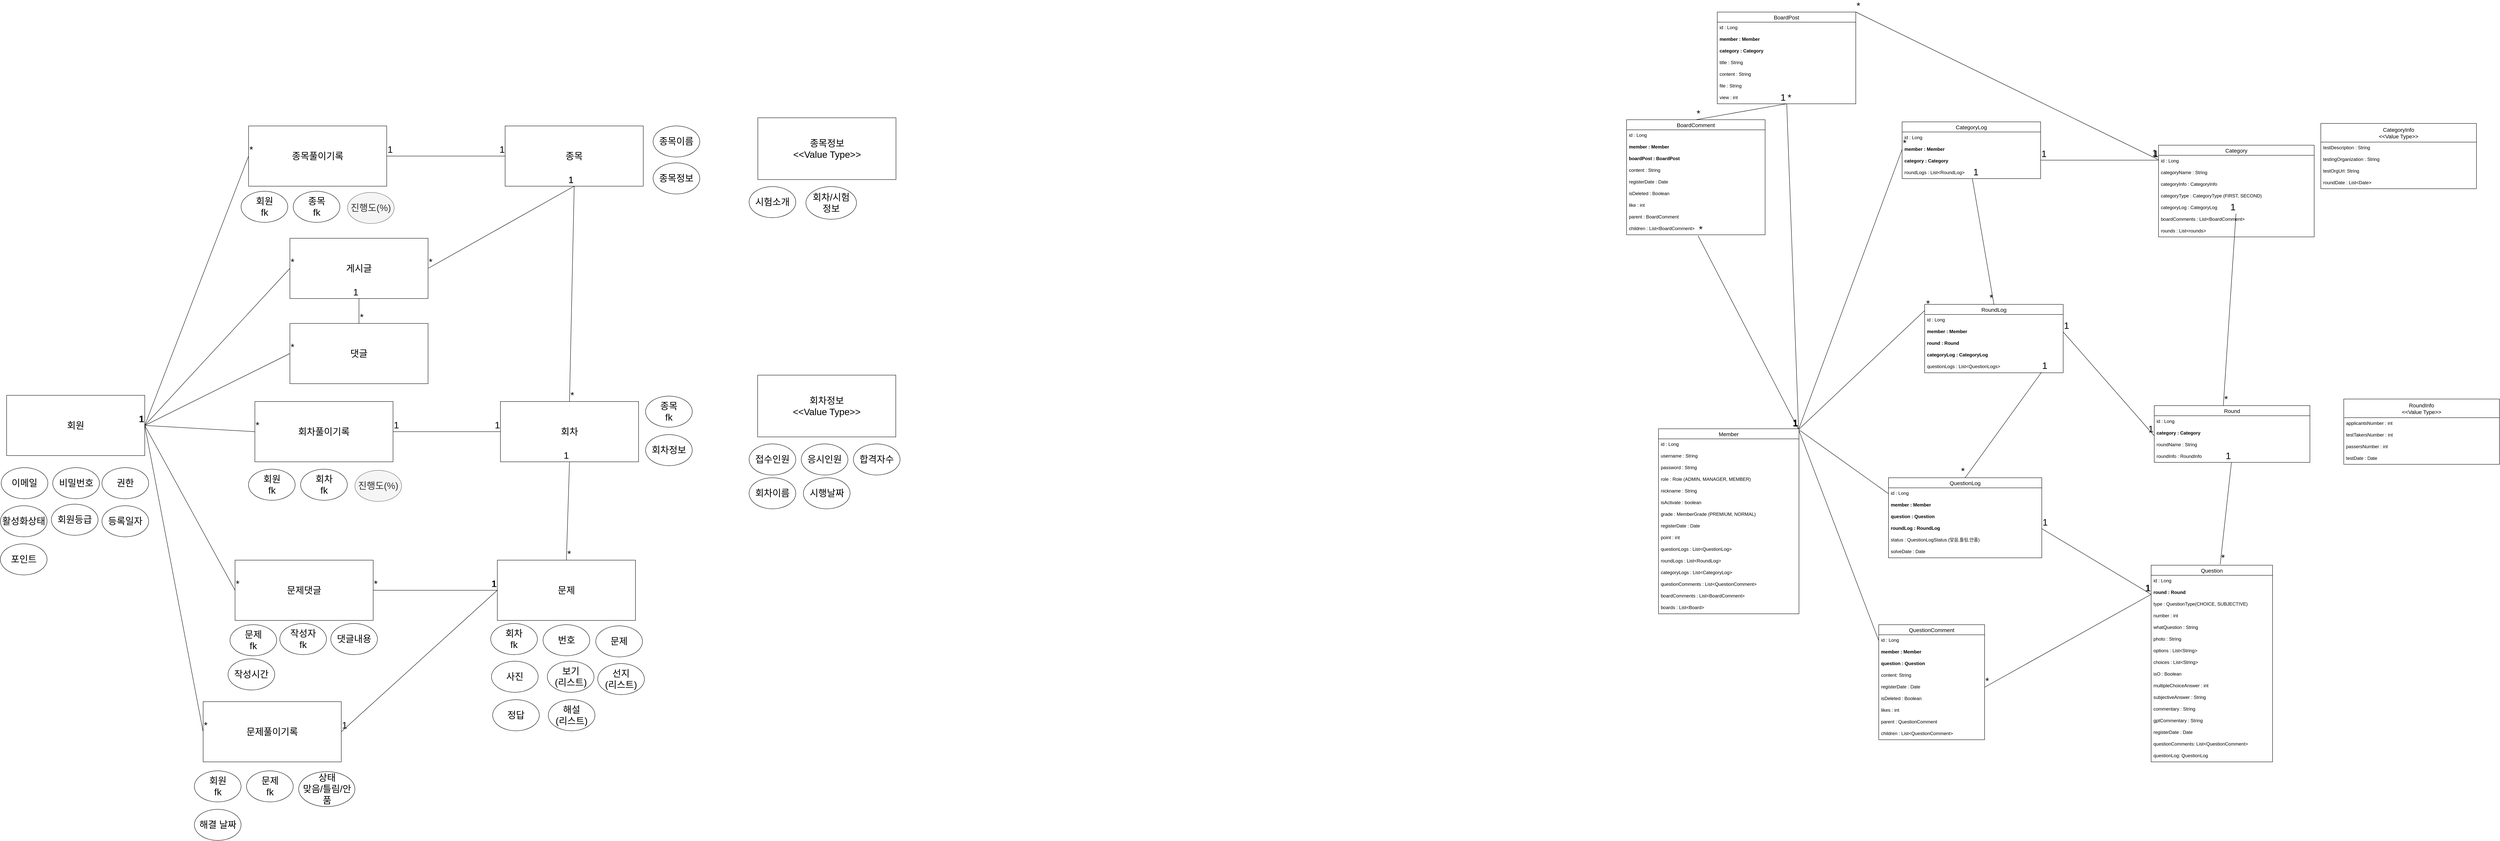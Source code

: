 <mxfile version="22.1.8" type="github">
  <diagram name="페이지-1" id="i8VZhQgX8G7h_lhX3SBD">
    <mxGraphModel dx="2098" dy="2569" grid="0" gridSize="10" guides="1" tooltips="1" connect="1" arrows="1" fold="1" page="0" pageScale="1" pageWidth="827" pageHeight="1169" math="0" shadow="0">
      <root>
        <mxCell id="0" />
        <mxCell id="1" parent="0" />
        <mxCell id="GDc9T6K-4lGXsyVICync-201" value="" style="endArrow=none;html=1;rounded=0;entryX=0.5;entryY=0;entryDx=0;entryDy=0;exitX=0.843;exitY=0.962;exitDx=0;exitDy=0;exitPerimeter=0;" edge="1" parent="1" source="dr8ngow1S_jFv4ohGBRo-593" target="dr8ngow1S_jFv4ohGBRo-528">
          <mxGeometry relative="1" as="geometry">
            <mxPoint x="4699" y="542" as="sourcePoint" />
            <mxPoint x="4884" y="577" as="targetPoint" />
          </mxGeometry>
        </mxCell>
        <mxCell id="GDc9T6K-4lGXsyVICync-202" value="&lt;font style=&quot;font-size: 24px;&quot;&gt;1&lt;/font&gt;" style="resizable=0;html=1;whiteSpace=wrap;align=left;verticalAlign=bottom;" connectable="0" vertex="1" parent="GDc9T6K-4lGXsyVICync-201">
          <mxGeometry x="-1" relative="1" as="geometry" />
        </mxCell>
        <mxCell id="GDc9T6K-4lGXsyVICync-203" value="&lt;font style=&quot;font-size: 24px;&quot;&gt;*&lt;/font&gt;" style="resizable=0;html=1;whiteSpace=wrap;align=right;verticalAlign=bottom;" connectable="0" vertex="1" parent="GDc9T6K-4lGXsyVICync-201">
          <mxGeometry x="1" relative="1" as="geometry" />
        </mxCell>
        <mxCell id="dr8ngow1S_jFv4ohGBRo-5" value="&lt;font style=&quot;font-size: 24px;&quot;&gt;회원&lt;/font&gt;" style="rounded=0;whiteSpace=wrap;html=1;" parent="1" vertex="1">
          <mxGeometry x="-454" y="159" width="355" height="155" as="geometry" />
        </mxCell>
        <mxCell id="dr8ngow1S_jFv4ohGBRo-6" value="&lt;font style=&quot;font-size: 24px;&quot;&gt;문제&lt;/font&gt;" style="rounded=0;whiteSpace=wrap;html=1;" parent="1" vertex="1">
          <mxGeometry x="807" y="583" width="355" height="155" as="geometry" />
        </mxCell>
        <mxCell id="dr8ngow1S_jFv4ohGBRo-9" value="&lt;font style=&quot;font-size: 24px;&quot;&gt;회차&lt;/font&gt;" style="rounded=0;whiteSpace=wrap;html=1;" parent="1" vertex="1">
          <mxGeometry x="815" y="175" width="355" height="155" as="geometry" />
        </mxCell>
        <mxCell id="dr8ngow1S_jFv4ohGBRo-10" value="&lt;span style=&quot;font-size: 24px;&quot;&gt;종목&lt;/span&gt;" style="rounded=0;whiteSpace=wrap;html=1;" parent="1" vertex="1">
          <mxGeometry x="827.05" y="-534" width="355" height="155" as="geometry" />
        </mxCell>
        <mxCell id="dr8ngow1S_jFv4ohGBRo-20" value="" style="endArrow=none;html=1;rounded=0;entryX=0.5;entryY=1;entryDx=0;entryDy=0;exitX=0.5;exitY=0;exitDx=0;exitDy=0;" parent="1" source="dr8ngow1S_jFv4ohGBRo-6" target="dr8ngow1S_jFv4ohGBRo-9" edge="1">
          <mxGeometry relative="1" as="geometry">
            <mxPoint x="723" y="382" as="sourcePoint" />
            <mxPoint x="883" y="382" as="targetPoint" />
          </mxGeometry>
        </mxCell>
        <mxCell id="dr8ngow1S_jFv4ohGBRo-21" value="&lt;font style=&quot;font-size: 24px;&quot;&gt;*&lt;/font&gt;" style="resizable=0;html=1;whiteSpace=wrap;align=left;verticalAlign=bottom;" parent="dr8ngow1S_jFv4ohGBRo-20" connectable="0" vertex="1">
          <mxGeometry x="-1" relative="1" as="geometry" />
        </mxCell>
        <mxCell id="dr8ngow1S_jFv4ohGBRo-22" value="&lt;font style=&quot;font-size: 24px;&quot;&gt;1&lt;/font&gt;" style="resizable=0;html=1;whiteSpace=wrap;align=right;verticalAlign=bottom;" parent="dr8ngow1S_jFv4ohGBRo-20" connectable="0" vertex="1">
          <mxGeometry x="1" relative="1" as="geometry" />
        </mxCell>
        <mxCell id="dr8ngow1S_jFv4ohGBRo-27" value="" style="endArrow=none;html=1;rounded=0;entryX=0.5;entryY=1;entryDx=0;entryDy=0;exitX=0.5;exitY=0;exitDx=0;exitDy=0;" parent="1" source="dr8ngow1S_jFv4ohGBRo-9" target="dr8ngow1S_jFv4ohGBRo-10" edge="1">
          <mxGeometry relative="1" as="geometry">
            <mxPoint x="1002" y="453" as="sourcePoint" />
            <mxPoint x="1000" y="344" as="targetPoint" />
          </mxGeometry>
        </mxCell>
        <mxCell id="dr8ngow1S_jFv4ohGBRo-28" value="&lt;font style=&quot;font-size: 24px;&quot;&gt;*&lt;/font&gt;" style="resizable=0;html=1;whiteSpace=wrap;align=left;verticalAlign=bottom;" parent="dr8ngow1S_jFv4ohGBRo-27" connectable="0" vertex="1">
          <mxGeometry x="-1" relative="1" as="geometry" />
        </mxCell>
        <mxCell id="dr8ngow1S_jFv4ohGBRo-29" value="&lt;font style=&quot;font-size: 24px;&quot;&gt;1&lt;/font&gt;" style="resizable=0;html=1;whiteSpace=wrap;align=right;verticalAlign=bottom;" parent="dr8ngow1S_jFv4ohGBRo-27" connectable="0" vertex="1">
          <mxGeometry x="1" relative="1" as="geometry" />
        </mxCell>
        <mxCell id="dr8ngow1S_jFv4ohGBRo-36" value="" style="endArrow=none;html=1;rounded=0;entryX=0;entryY=0.5;entryDx=0;entryDy=0;exitX=1;exitY=0.5;exitDx=0;exitDy=0;" parent="1" source="dr8ngow1S_jFv4ohGBRo-46" target="dr8ngow1S_jFv4ohGBRo-6" edge="1">
          <mxGeometry relative="1" as="geometry">
            <mxPoint x="582.0" y="776.5" as="sourcePoint" />
            <mxPoint x="-12" y="522" as="targetPoint" />
          </mxGeometry>
        </mxCell>
        <mxCell id="dr8ngow1S_jFv4ohGBRo-37" value="&lt;font style=&quot;font-size: 24px;&quot;&gt;1&lt;/font&gt;" style="resizable=0;html=1;whiteSpace=wrap;align=left;verticalAlign=bottom;" parent="dr8ngow1S_jFv4ohGBRo-36" connectable="0" vertex="1">
          <mxGeometry x="-1" relative="1" as="geometry" />
        </mxCell>
        <mxCell id="dr8ngow1S_jFv4ohGBRo-38" value="&lt;font style=&quot;font-size: 24px;&quot;&gt;1&lt;/font&gt;" style="resizable=0;html=1;whiteSpace=wrap;align=right;verticalAlign=bottom;" parent="dr8ngow1S_jFv4ohGBRo-36" connectable="0" vertex="1">
          <mxGeometry x="1" relative="1" as="geometry" />
        </mxCell>
        <mxCell id="dr8ngow1S_jFv4ohGBRo-46" value="&lt;span style=&quot;font-size: 24px;&quot;&gt;문제풀이기록&lt;/span&gt;" style="rounded=0;whiteSpace=wrap;html=1;" parent="1" vertex="1">
          <mxGeometry x="51" y="947" width="355" height="155" as="geometry" />
        </mxCell>
        <mxCell id="dr8ngow1S_jFv4ohGBRo-47" value="" style="endArrow=none;html=1;rounded=0;exitX=0;exitY=0.5;exitDx=0;exitDy=0;entryX=1;entryY=0.5;entryDx=0;entryDy=0;" parent="1" source="dr8ngow1S_jFv4ohGBRo-46" target="dr8ngow1S_jFv4ohGBRo-5" edge="1">
          <mxGeometry relative="1" as="geometry">
            <mxPoint x="231" y="258" as="sourcePoint" />
            <mxPoint x="-1" y="505" as="targetPoint" />
          </mxGeometry>
        </mxCell>
        <mxCell id="dr8ngow1S_jFv4ohGBRo-48" value="&lt;font style=&quot;font-size: 24px;&quot;&gt;*&lt;/font&gt;" style="resizable=0;html=1;whiteSpace=wrap;align=left;verticalAlign=bottom;" parent="dr8ngow1S_jFv4ohGBRo-47" connectable="0" vertex="1">
          <mxGeometry x="-1" relative="1" as="geometry" />
        </mxCell>
        <mxCell id="dr8ngow1S_jFv4ohGBRo-49" value="&lt;font style=&quot;font-size: 24px;&quot;&gt;1&lt;/font&gt;" style="resizable=0;html=1;whiteSpace=wrap;align=right;verticalAlign=bottom;" parent="dr8ngow1S_jFv4ohGBRo-47" connectable="0" vertex="1">
          <mxGeometry x="1" relative="1" as="geometry" />
        </mxCell>
        <mxCell id="dr8ngow1S_jFv4ohGBRo-61" value="&lt;span style=&quot;font-size: 24px;&quot;&gt;이메일&lt;/span&gt;" style="ellipse;whiteSpace=wrap;html=1;" parent="1" vertex="1">
          <mxGeometry x="-468" y="345" width="120" height="80" as="geometry" />
        </mxCell>
        <mxCell id="dr8ngow1S_jFv4ohGBRo-62" value="&lt;span style=&quot;font-size: 24px;&quot;&gt;비밀번호&lt;/span&gt;" style="ellipse;whiteSpace=wrap;html=1;" parent="1" vertex="1">
          <mxGeometry x="-335.5" y="345" width="120" height="80" as="geometry" />
        </mxCell>
        <mxCell id="dr8ngow1S_jFv4ohGBRo-63" value="&lt;span style=&quot;font-size: 24px;&quot;&gt;권한&lt;/span&gt;" style="ellipse;whiteSpace=wrap;html=1;" parent="1" vertex="1">
          <mxGeometry x="-209" y="345" width="120" height="80" as="geometry" />
        </mxCell>
        <mxCell id="dr8ngow1S_jFv4ohGBRo-65" value="&lt;span style=&quot;font-size: 24px;&quot;&gt;회원&lt;br&gt;fk&lt;br&gt;&lt;/span&gt;" style="ellipse;whiteSpace=wrap;html=1;" parent="1" vertex="1">
          <mxGeometry x="28.5" y="1125" width="120" height="80" as="geometry" />
        </mxCell>
        <mxCell id="dr8ngow1S_jFv4ohGBRo-66" value="&lt;span style=&quot;font-size: 24px;&quot;&gt;문제&lt;br&gt;fk&lt;br&gt;&lt;/span&gt;" style="ellipse;whiteSpace=wrap;html=1;" parent="1" vertex="1">
          <mxGeometry x="162.5" y="1125" width="120" height="80" as="geometry" />
        </mxCell>
        <mxCell id="dr8ngow1S_jFv4ohGBRo-68" value="&lt;span style=&quot;font-size: 24px;&quot;&gt;활성화상태&lt;/span&gt;" style="ellipse;whiteSpace=wrap;html=1;" parent="1" vertex="1">
          <mxGeometry x="-470" y="443" width="120" height="80" as="geometry" />
        </mxCell>
        <mxCell id="dr8ngow1S_jFv4ohGBRo-69" value="&lt;span style=&quot;font-size: 24px;&quot;&gt;회원등급&lt;/span&gt;" style="ellipse;whiteSpace=wrap;html=1;" parent="1" vertex="1">
          <mxGeometry x="-339" y="439" width="120" height="80" as="geometry" />
        </mxCell>
        <mxCell id="dr8ngow1S_jFv4ohGBRo-70" value="&lt;span style=&quot;font-size: 24px;&quot;&gt;등록일자&lt;/span&gt;" style="ellipse;whiteSpace=wrap;html=1;" parent="1" vertex="1">
          <mxGeometry x="-209" y="443" width="120" height="80" as="geometry" />
        </mxCell>
        <mxCell id="dr8ngow1S_jFv4ohGBRo-71" value="&lt;span style=&quot;font-size: 24px;&quot;&gt;번호&lt;/span&gt;" style="ellipse;whiteSpace=wrap;html=1;" parent="1" vertex="1">
          <mxGeometry x="924.5" y="749" width="120" height="80" as="geometry" />
        </mxCell>
        <mxCell id="dr8ngow1S_jFv4ohGBRo-77" value="" style="endArrow=none;html=1;rounded=0;entryX=0;entryY=0.5;entryDx=0;entryDy=0;exitX=1;exitY=0.5;exitDx=0;exitDy=0;" parent="1" source="dr8ngow1S_jFv4ohGBRo-80" target="dr8ngow1S_jFv4ohGBRo-9" edge="1">
          <mxGeometry relative="1" as="geometry">
            <mxPoint x="574.0" y="520.5" as="sourcePoint" />
            <mxPoint x="799" y="264" as="targetPoint" />
          </mxGeometry>
        </mxCell>
        <mxCell id="dr8ngow1S_jFv4ohGBRo-78" value="&lt;font style=&quot;font-size: 24px;&quot;&gt;1&lt;/font&gt;" style="resizable=0;html=1;whiteSpace=wrap;align=left;verticalAlign=bottom;" parent="dr8ngow1S_jFv4ohGBRo-77" connectable="0" vertex="1">
          <mxGeometry x="-1" relative="1" as="geometry" />
        </mxCell>
        <mxCell id="dr8ngow1S_jFv4ohGBRo-79" value="&lt;font style=&quot;font-size: 24px;&quot;&gt;1&lt;/font&gt;" style="resizable=0;html=1;whiteSpace=wrap;align=right;verticalAlign=bottom;" parent="dr8ngow1S_jFv4ohGBRo-77" connectable="0" vertex="1">
          <mxGeometry x="1" relative="1" as="geometry" />
        </mxCell>
        <mxCell id="dr8ngow1S_jFv4ohGBRo-80" value="&lt;span style=&quot;font-size: 24px;&quot;&gt;회차풀이기록&lt;/span&gt;" style="rounded=0;whiteSpace=wrap;html=1;" parent="1" vertex="1">
          <mxGeometry x="184" y="175" width="355" height="155" as="geometry" />
        </mxCell>
        <mxCell id="dr8ngow1S_jFv4ohGBRo-81" value="" style="endArrow=none;html=1;rounded=0;exitX=0;exitY=0.5;exitDx=0;exitDy=0;entryX=1;entryY=0.5;entryDx=0;entryDy=0;" parent="1" source="dr8ngow1S_jFv4ohGBRo-80" target="dr8ngow1S_jFv4ohGBRo-5" edge="1">
          <mxGeometry relative="1" as="geometry">
            <mxPoint x="223" y="2" as="sourcePoint" />
            <mxPoint x="-35" y="-16" as="targetPoint" />
          </mxGeometry>
        </mxCell>
        <mxCell id="dr8ngow1S_jFv4ohGBRo-82" value="&lt;font style=&quot;font-size: 24px;&quot;&gt;*&lt;/font&gt;" style="resizable=0;html=1;whiteSpace=wrap;align=left;verticalAlign=bottom;" parent="dr8ngow1S_jFv4ohGBRo-81" connectable="0" vertex="1">
          <mxGeometry x="-1" relative="1" as="geometry" />
        </mxCell>
        <mxCell id="dr8ngow1S_jFv4ohGBRo-83" value="&lt;font style=&quot;font-size: 24px;&quot;&gt;1&lt;/font&gt;" style="resizable=0;html=1;whiteSpace=wrap;align=right;verticalAlign=bottom;" parent="dr8ngow1S_jFv4ohGBRo-81" connectable="0" vertex="1">
          <mxGeometry x="1" relative="1" as="geometry" />
        </mxCell>
        <mxCell id="dr8ngow1S_jFv4ohGBRo-86" value="" style="endArrow=none;html=1;rounded=0;entryX=0;entryY=0.5;entryDx=0;entryDy=0;exitX=1;exitY=0.5;exitDx=0;exitDy=0;" parent="1" source="dr8ngow1S_jFv4ohGBRo-89" target="dr8ngow1S_jFv4ohGBRo-10" edge="1">
          <mxGeometry relative="1" as="geometry">
            <mxPoint x="563.75" y="115.5" as="sourcePoint" />
            <mxPoint x="804.75" y="-152" as="targetPoint" />
          </mxGeometry>
        </mxCell>
        <mxCell id="dr8ngow1S_jFv4ohGBRo-87" value="&lt;font style=&quot;font-size: 24px;&quot;&gt;1&lt;/font&gt;" style="resizable=0;html=1;whiteSpace=wrap;align=left;verticalAlign=bottom;" parent="dr8ngow1S_jFv4ohGBRo-86" connectable="0" vertex="1">
          <mxGeometry x="-1" relative="1" as="geometry" />
        </mxCell>
        <mxCell id="dr8ngow1S_jFv4ohGBRo-88" value="&lt;font style=&quot;font-size: 24px;&quot;&gt;1&lt;/font&gt;" style="resizable=0;html=1;whiteSpace=wrap;align=right;verticalAlign=bottom;" parent="dr8ngow1S_jFv4ohGBRo-86" connectable="0" vertex="1">
          <mxGeometry x="1" relative="1" as="geometry" />
        </mxCell>
        <mxCell id="dr8ngow1S_jFv4ohGBRo-89" value="&lt;span style=&quot;font-size: 24px;&quot;&gt;종목풀이기록&lt;/span&gt;" style="rounded=0;whiteSpace=wrap;html=1;" parent="1" vertex="1">
          <mxGeometry x="167.75" y="-534" width="355" height="155" as="geometry" />
        </mxCell>
        <mxCell id="dr8ngow1S_jFv4ohGBRo-90" value="" style="endArrow=none;html=1;rounded=0;exitX=0;exitY=0.5;exitDx=0;exitDy=0;entryX=1;entryY=0.5;entryDx=0;entryDy=0;" parent="1" source="dr8ngow1S_jFv4ohGBRo-89" target="dr8ngow1S_jFv4ohGBRo-5" edge="1">
          <mxGeometry relative="1" as="geometry">
            <mxPoint x="208" y="-213" as="sourcePoint" />
            <mxPoint x="-42" y="26" as="targetPoint" />
          </mxGeometry>
        </mxCell>
        <mxCell id="dr8ngow1S_jFv4ohGBRo-91" value="&lt;font style=&quot;font-size: 24px;&quot;&gt;*&lt;/font&gt;" style="resizable=0;html=1;whiteSpace=wrap;align=left;verticalAlign=bottom;" parent="dr8ngow1S_jFv4ohGBRo-90" connectable="0" vertex="1">
          <mxGeometry x="-1" relative="1" as="geometry" />
        </mxCell>
        <mxCell id="dr8ngow1S_jFv4ohGBRo-92" value="&lt;font style=&quot;font-size: 24px;&quot;&gt;1&lt;/font&gt;" style="resizable=0;html=1;whiteSpace=wrap;align=right;verticalAlign=bottom;" parent="dr8ngow1S_jFv4ohGBRo-90" connectable="0" vertex="1">
          <mxGeometry x="1" relative="1" as="geometry" />
        </mxCell>
        <mxCell id="dr8ngow1S_jFv4ohGBRo-93" value="&lt;span style=&quot;font-size: 24px;&quot;&gt;상태&lt;br&gt;맞음/틀림/안품&lt;br&gt;&lt;/span&gt;" style="ellipse;whiteSpace=wrap;html=1;" parent="1" vertex="1">
          <mxGeometry x="296.5" y="1127" width="144.5" height="90" as="geometry" />
        </mxCell>
        <mxCell id="dr8ngow1S_jFv4ohGBRo-94" value="&lt;span style=&quot;font-size: 24px;&quot;&gt;회원&lt;br&gt;fk&lt;br&gt;&lt;/span&gt;" style="ellipse;whiteSpace=wrap;html=1;" parent="1" vertex="1">
          <mxGeometry x="167.5" y="349" width="120" height="80" as="geometry" />
        </mxCell>
        <mxCell id="dr8ngow1S_jFv4ohGBRo-95" value="&lt;span style=&quot;font-size: 24px;&quot;&gt;회차&lt;br&gt;fk&lt;br&gt;&lt;/span&gt;" style="ellipse;whiteSpace=wrap;html=1;" parent="1" vertex="1">
          <mxGeometry x="301.5" y="349" width="120" height="80" as="geometry" />
        </mxCell>
        <mxCell id="dr8ngow1S_jFv4ohGBRo-97" value="&lt;span style=&quot;font-size: 24px;&quot;&gt;해결 날짜&lt;br&gt;&lt;/span&gt;" style="ellipse;whiteSpace=wrap;html=1;" parent="1" vertex="1">
          <mxGeometry x="28.5" y="1224" width="120" height="80" as="geometry" />
        </mxCell>
        <mxCell id="dr8ngow1S_jFv4ohGBRo-98" value="&lt;span style=&quot;font-size: 24px;&quot;&gt;문제&lt;/span&gt;" style="ellipse;whiteSpace=wrap;html=1;" parent="1" vertex="1">
          <mxGeometry x="1060" y="752" width="120" height="80" as="geometry" />
        </mxCell>
        <mxCell id="dr8ngow1S_jFv4ohGBRo-99" value="&lt;span style=&quot;font-size: 24px;&quot;&gt;사진&lt;/span&gt;" style="ellipse;whiteSpace=wrap;html=1;" parent="1" vertex="1">
          <mxGeometry x="792" y="843" width="120" height="80" as="geometry" />
        </mxCell>
        <mxCell id="dr8ngow1S_jFv4ohGBRo-100" value="&lt;span style=&quot;font-size: 24px;&quot;&gt;선지&lt;br&gt;(리스트)&lt;/span&gt;" style="ellipse;whiteSpace=wrap;html=1;" parent="1" vertex="1">
          <mxGeometry x="1065" y="849" width="120" height="80" as="geometry" />
        </mxCell>
        <mxCell id="dr8ngow1S_jFv4ohGBRo-104" value="&lt;span style=&quot;font-size: 24px;&quot;&gt;보기&lt;br&gt;(리스트)&lt;br&gt;&lt;/span&gt;" style="ellipse;whiteSpace=wrap;html=1;" parent="1" vertex="1">
          <mxGeometry x="935.5" y="843" width="120" height="80" as="geometry" />
        </mxCell>
        <mxCell id="dr8ngow1S_jFv4ohGBRo-106" value="&lt;span style=&quot;font-size: 24px;&quot;&gt;정답&lt;/span&gt;" style="ellipse;whiteSpace=wrap;html=1;" parent="1" vertex="1">
          <mxGeometry x="795" y="942" width="120" height="80" as="geometry" />
        </mxCell>
        <mxCell id="dr8ngow1S_jFv4ohGBRo-107" value="&lt;span style=&quot;font-size: 24px;&quot;&gt;해설&lt;br&gt;(리스트)&lt;br&gt;&lt;/span&gt;" style="ellipse;whiteSpace=wrap;html=1;" parent="1" vertex="1">
          <mxGeometry x="938" y="942" width="120" height="80" as="geometry" />
        </mxCell>
        <mxCell id="dr8ngow1S_jFv4ohGBRo-108" value="&lt;font style=&quot;font-size: 24px;&quot;&gt;문제댓글&lt;/font&gt;" style="rounded=0;whiteSpace=wrap;html=1;" parent="1" vertex="1">
          <mxGeometry x="133" y="583" width="355" height="155" as="geometry" />
        </mxCell>
        <mxCell id="dr8ngow1S_jFv4ohGBRo-112" value="" style="endArrow=none;html=1;rounded=0;entryX=0;entryY=0.5;entryDx=0;entryDy=0;exitX=1;exitY=0.5;exitDx=0;exitDy=0;" parent="1" source="dr8ngow1S_jFv4ohGBRo-108" target="dr8ngow1S_jFv4ohGBRo-6" edge="1">
          <mxGeometry relative="1" as="geometry">
            <mxPoint x="1247" y="739" as="sourcePoint" />
            <mxPoint x="1253" y="536" as="targetPoint" />
          </mxGeometry>
        </mxCell>
        <mxCell id="dr8ngow1S_jFv4ohGBRo-113" value="&lt;font style=&quot;font-size: 24px;&quot;&gt;*&lt;/font&gt;" style="resizable=0;html=1;whiteSpace=wrap;align=left;verticalAlign=bottom;" parent="dr8ngow1S_jFv4ohGBRo-112" connectable="0" vertex="1">
          <mxGeometry x="-1" relative="1" as="geometry" />
        </mxCell>
        <mxCell id="dr8ngow1S_jFv4ohGBRo-114" value="&lt;font style=&quot;font-size: 24px;&quot;&gt;1&lt;/font&gt;" style="resizable=0;html=1;whiteSpace=wrap;align=right;verticalAlign=bottom;" parent="dr8ngow1S_jFv4ohGBRo-112" connectable="0" vertex="1">
          <mxGeometry x="1" relative="1" as="geometry" />
        </mxCell>
        <mxCell id="dr8ngow1S_jFv4ohGBRo-118" value="&lt;span style=&quot;font-size: 24px;&quot;&gt;진행도(%)&lt;br&gt;&lt;/span&gt;" style="ellipse;whiteSpace=wrap;html=1;fillColor=#f5f5f5;fontColor=#333333;strokeColor=#666666;" parent="1" vertex="1">
          <mxGeometry x="441" y="352" width="120" height="80" as="geometry" />
        </mxCell>
        <mxCell id="dr8ngow1S_jFv4ohGBRo-119" value="&lt;span style=&quot;font-size: 24px;&quot;&gt;회차&lt;br&gt;fk&lt;br&gt;&lt;/span&gt;" style="ellipse;whiteSpace=wrap;html=1;" parent="1" vertex="1">
          <mxGeometry x="790" y="746" width="120" height="80" as="geometry" />
        </mxCell>
        <mxCell id="dr8ngow1S_jFv4ohGBRo-120" value="&lt;span style=&quot;font-size: 24px;&quot;&gt;문제&lt;br&gt;fk&lt;br&gt;&lt;/span&gt;" style="ellipse;whiteSpace=wrap;html=1;" parent="1" vertex="1">
          <mxGeometry x="120" y="749" width="120" height="80" as="geometry" />
        </mxCell>
        <mxCell id="dr8ngow1S_jFv4ohGBRo-121" value="&lt;span style=&quot;font-size: 24px;&quot;&gt;종목&lt;br&gt;fk&lt;br&gt;&lt;/span&gt;" style="ellipse;whiteSpace=wrap;html=1;" parent="1" vertex="1">
          <mxGeometry x="1188" y="161" width="120" height="80" as="geometry" />
        </mxCell>
        <mxCell id="dr8ngow1S_jFv4ohGBRo-123" value="&lt;span style=&quot;font-size: 24px;&quot;&gt;접수인원&lt;br&gt;&lt;/span&gt;" style="ellipse;whiteSpace=wrap;html=1;" parent="1" vertex="1">
          <mxGeometry x="1454" y="284" width="120" height="80" as="geometry" />
        </mxCell>
        <mxCell id="dr8ngow1S_jFv4ohGBRo-124" value="&lt;span style=&quot;font-size: 24px;&quot;&gt;합격자수&lt;br&gt;&lt;/span&gt;" style="ellipse;whiteSpace=wrap;html=1;" parent="1" vertex="1">
          <mxGeometry x="1722" y="284" width="120" height="80" as="geometry" />
        </mxCell>
        <mxCell id="dr8ngow1S_jFv4ohGBRo-125" value="&lt;span style=&quot;font-size: 24px;&quot;&gt;응시인원&lt;br&gt;&lt;/span&gt;" style="ellipse;whiteSpace=wrap;html=1;" parent="1" vertex="1">
          <mxGeometry x="1588" y="284" width="120" height="80" as="geometry" />
        </mxCell>
        <mxCell id="dr8ngow1S_jFv4ohGBRo-126" value="&lt;span style=&quot;font-size: 24px;&quot;&gt;작성자&lt;br&gt;fk&lt;br&gt;&lt;/span&gt;" style="ellipse;whiteSpace=wrap;html=1;" parent="1" vertex="1">
          <mxGeometry x="248" y="746" width="120" height="80" as="geometry" />
        </mxCell>
        <mxCell id="dr8ngow1S_jFv4ohGBRo-127" value="&lt;span style=&quot;font-size: 24px;&quot;&gt;댓글내용&lt;/span&gt;" style="ellipse;whiteSpace=wrap;html=1;" parent="1" vertex="1">
          <mxGeometry x="379" y="746" width="120" height="80" as="geometry" />
        </mxCell>
        <mxCell id="dr8ngow1S_jFv4ohGBRo-131" value="" style="endArrow=none;html=1;rounded=0;entryX=1;entryY=0.5;entryDx=0;entryDy=0;exitX=0;exitY=0.5;exitDx=0;exitDy=0;" parent="1" source="dr8ngow1S_jFv4ohGBRo-108" target="dr8ngow1S_jFv4ohGBRo-5" edge="1">
          <mxGeometry relative="1" as="geometry">
            <mxPoint x="483" y="777" as="sourcePoint" />
            <mxPoint x="818" y="766" as="targetPoint" />
          </mxGeometry>
        </mxCell>
        <mxCell id="dr8ngow1S_jFv4ohGBRo-132" value="&lt;font style=&quot;font-size: 24px;&quot;&gt;*&lt;/font&gt;" style="resizable=0;html=1;whiteSpace=wrap;align=left;verticalAlign=bottom;" parent="dr8ngow1S_jFv4ohGBRo-131" connectable="0" vertex="1">
          <mxGeometry x="-1" relative="1" as="geometry" />
        </mxCell>
        <mxCell id="dr8ngow1S_jFv4ohGBRo-133" value="&lt;font style=&quot;font-size: 24px;&quot;&gt;1&lt;/font&gt;" style="resizable=0;html=1;whiteSpace=wrap;align=right;verticalAlign=bottom;" parent="dr8ngow1S_jFv4ohGBRo-131" connectable="0" vertex="1">
          <mxGeometry x="1" relative="1" as="geometry" />
        </mxCell>
        <mxCell id="dr8ngow1S_jFv4ohGBRo-135" value="&lt;span style=&quot;font-size: 24px;&quot;&gt;작성시간&lt;/span&gt;" style="ellipse;whiteSpace=wrap;html=1;" parent="1" vertex="1">
          <mxGeometry x="115" y="837" width="120" height="80" as="geometry" />
        </mxCell>
        <mxCell id="dr8ngow1S_jFv4ohGBRo-136" value="&lt;span style=&quot;font-size: 24px;&quot;&gt;회차이름&lt;br&gt;&lt;/span&gt;" style="ellipse;whiteSpace=wrap;html=1;" parent="1" vertex="1">
          <mxGeometry x="1454" y="371" width="120" height="80" as="geometry" />
        </mxCell>
        <mxCell id="dr8ngow1S_jFv4ohGBRo-138" value="&lt;span style=&quot;font-size: 24px;&quot;&gt;시행날짜&lt;br&gt;&lt;/span&gt;" style="ellipse;whiteSpace=wrap;html=1;" parent="1" vertex="1">
          <mxGeometry x="1593.5" y="371" width="120" height="80" as="geometry" />
        </mxCell>
        <mxCell id="dr8ngow1S_jFv4ohGBRo-139" value="&lt;span style=&quot;font-size: 24px;&quot;&gt;회원&lt;br&gt;fk&lt;br&gt;&lt;/span&gt;" style="ellipse;whiteSpace=wrap;html=1;" parent="1" vertex="1">
          <mxGeometry x="148.5" y="-366" width="120" height="80" as="geometry" />
        </mxCell>
        <mxCell id="dr8ngow1S_jFv4ohGBRo-140" value="&lt;span style=&quot;font-size: 24px;&quot;&gt;종목&lt;br&gt;fk&lt;br&gt;&lt;/span&gt;" style="ellipse;whiteSpace=wrap;html=1;" parent="1" vertex="1">
          <mxGeometry x="282.5" y="-366" width="120" height="80" as="geometry" />
        </mxCell>
        <mxCell id="dr8ngow1S_jFv4ohGBRo-141" value="&lt;span style=&quot;font-size: 24px;&quot;&gt;진행도(%)&lt;br&gt;&lt;/span&gt;" style="ellipse;whiteSpace=wrap;html=1;fillColor=#f5f5f5;fontColor=#333333;strokeColor=#666666;" parent="1" vertex="1">
          <mxGeometry x="422" y="-363" width="120" height="80" as="geometry" />
        </mxCell>
        <mxCell id="dr8ngow1S_jFv4ohGBRo-144" value="&lt;font style=&quot;font-size: 24px;&quot;&gt;회차정보&lt;br&gt;&amp;lt;&amp;lt;Value Type&amp;gt;&amp;gt;&lt;br&gt;&lt;/font&gt;" style="rounded=0;whiteSpace=wrap;html=1;" parent="1" vertex="1">
          <mxGeometry x="1476" y="107" width="355" height="159" as="geometry" />
        </mxCell>
        <mxCell id="dr8ngow1S_jFv4ohGBRo-145" value="&lt;span style=&quot;font-size: 24px;&quot;&gt;회차정보&lt;br&gt;&lt;/span&gt;" style="ellipse;whiteSpace=wrap;html=1;" parent="1" vertex="1">
          <mxGeometry x="1188" y="260" width="120" height="80" as="geometry" />
        </mxCell>
        <mxCell id="dr8ngow1S_jFv4ohGBRo-146" value="&lt;span style=&quot;font-size: 24px;&quot;&gt;종목이름&lt;br&gt;&lt;/span&gt;" style="ellipse;whiteSpace=wrap;html=1;" parent="1" vertex="1">
          <mxGeometry x="1207.3" y="-534" width="120" height="80" as="geometry" />
        </mxCell>
        <mxCell id="dr8ngow1S_jFv4ohGBRo-147" value="&lt;span style=&quot;font-size: 24px;&quot;&gt;종목정보&lt;br&gt;&lt;/span&gt;" style="ellipse;whiteSpace=wrap;html=1;" parent="1" vertex="1">
          <mxGeometry x="1207.3" y="-439" width="120" height="80" as="geometry" />
        </mxCell>
        <mxCell id="dr8ngow1S_jFv4ohGBRo-152" value="&lt;span style=&quot;font-size: 24px;&quot;&gt;시험소개&lt;br&gt;&lt;/span&gt;" style="ellipse;whiteSpace=wrap;html=1;" parent="1" vertex="1">
          <mxGeometry x="1454" y="-378" width="120" height="80" as="geometry" />
        </mxCell>
        <mxCell id="dr8ngow1S_jFv4ohGBRo-153" value="&lt;font style=&quot;font-size: 24px;&quot;&gt;종목정보&lt;br&gt;&amp;lt;&amp;lt;Value Type&amp;gt;&amp;gt;&lt;br&gt;&lt;/font&gt;" style="rounded=0;whiteSpace=wrap;html=1;" parent="1" vertex="1">
          <mxGeometry x="1476.5" y="-555" width="355" height="159" as="geometry" />
        </mxCell>
        <mxCell id="dr8ngow1S_jFv4ohGBRo-154" value="&lt;span style=&quot;font-size: 24px;&quot;&gt;회차/시험&lt;br&gt;정보&lt;br&gt;&lt;/span&gt;" style="ellipse;whiteSpace=wrap;html=1;" parent="1" vertex="1">
          <mxGeometry x="1600" y="-378" width="130" height="84" as="geometry" />
        </mxCell>
        <mxCell id="dr8ngow1S_jFv4ohGBRo-155" value="&lt;span style=&quot;font-size: 24px;&quot;&gt;게시글&lt;/span&gt;" style="rounded=0;whiteSpace=wrap;html=1;" parent="1" vertex="1">
          <mxGeometry x="274" y="-245" width="355" height="155" as="geometry" />
        </mxCell>
        <mxCell id="dr8ngow1S_jFv4ohGBRo-156" value="" style="endArrow=none;html=1;rounded=0;entryX=0.5;entryY=1;entryDx=0;entryDy=0;exitX=1;exitY=0.5;exitDx=0;exitDy=0;" parent="1" source="dr8ngow1S_jFv4ohGBRo-155" target="dr8ngow1S_jFv4ohGBRo-10" edge="1">
          <mxGeometry relative="1" as="geometry">
            <mxPoint x="1007.3" y="-37" as="sourcePoint" />
            <mxPoint x="1014.3" y="-369" as="targetPoint" />
          </mxGeometry>
        </mxCell>
        <mxCell id="dr8ngow1S_jFv4ohGBRo-157" value="&lt;font style=&quot;font-size: 24px;&quot;&gt;*&lt;/font&gt;" style="resizable=0;html=1;whiteSpace=wrap;align=left;verticalAlign=bottom;" parent="dr8ngow1S_jFv4ohGBRo-156" connectable="0" vertex="1">
          <mxGeometry x="-1" relative="1" as="geometry" />
        </mxCell>
        <mxCell id="dr8ngow1S_jFv4ohGBRo-158" value="&lt;font style=&quot;font-size: 24px;&quot;&gt;1&lt;/font&gt;" style="resizable=0;html=1;whiteSpace=wrap;align=right;verticalAlign=bottom;" parent="dr8ngow1S_jFv4ohGBRo-156" connectable="0" vertex="1">
          <mxGeometry x="1" relative="1" as="geometry" />
        </mxCell>
        <mxCell id="dr8ngow1S_jFv4ohGBRo-159" value="" style="endArrow=none;html=1;rounded=0;entryX=1;entryY=0.5;entryDx=0;entryDy=0;exitX=0;exitY=0.5;exitDx=0;exitDy=0;" parent="1" source="dr8ngow1S_jFv4ohGBRo-155" target="dr8ngow1S_jFv4ohGBRo-5" edge="1">
          <mxGeometry relative="1" as="geometry">
            <mxPoint x="639" y="-110" as="sourcePoint" />
            <mxPoint x="1015" y="-369" as="targetPoint" />
          </mxGeometry>
        </mxCell>
        <mxCell id="dr8ngow1S_jFv4ohGBRo-160" value="&lt;font style=&quot;font-size: 24px;&quot;&gt;*&lt;/font&gt;" style="resizable=0;html=1;whiteSpace=wrap;align=left;verticalAlign=bottom;" parent="dr8ngow1S_jFv4ohGBRo-159" connectable="0" vertex="1">
          <mxGeometry x="-1" relative="1" as="geometry" />
        </mxCell>
        <mxCell id="dr8ngow1S_jFv4ohGBRo-161" value="&lt;font style=&quot;font-size: 24px;&quot;&gt;1&lt;/font&gt;" style="resizable=0;html=1;whiteSpace=wrap;align=right;verticalAlign=bottom;" parent="dr8ngow1S_jFv4ohGBRo-159" connectable="0" vertex="1">
          <mxGeometry x="1" relative="1" as="geometry" />
        </mxCell>
        <mxCell id="dr8ngow1S_jFv4ohGBRo-162" value="&lt;span style=&quot;font-size: 24px;&quot;&gt;댓글&lt;/span&gt;" style="rounded=0;whiteSpace=wrap;html=1;" parent="1" vertex="1">
          <mxGeometry x="274" y="-26" width="355" height="155" as="geometry" />
        </mxCell>
        <mxCell id="dr8ngow1S_jFv4ohGBRo-163" value="" style="endArrow=none;html=1;rounded=0;entryX=0.5;entryY=1;entryDx=0;entryDy=0;exitX=0.5;exitY=0;exitDx=0;exitDy=0;" parent="1" source="dr8ngow1S_jFv4ohGBRo-162" target="dr8ngow1S_jFv4ohGBRo-155" edge="1">
          <mxGeometry relative="1" as="geometry">
            <mxPoint x="639" y="-157" as="sourcePoint" />
            <mxPoint x="1015" y="-369" as="targetPoint" />
          </mxGeometry>
        </mxCell>
        <mxCell id="dr8ngow1S_jFv4ohGBRo-164" value="&lt;font style=&quot;font-size: 24px;&quot;&gt;*&lt;/font&gt;" style="resizable=0;html=1;whiteSpace=wrap;align=left;verticalAlign=bottom;" parent="dr8ngow1S_jFv4ohGBRo-163" connectable="0" vertex="1">
          <mxGeometry x="-1" relative="1" as="geometry" />
        </mxCell>
        <mxCell id="dr8ngow1S_jFv4ohGBRo-165" value="&lt;font style=&quot;font-size: 24px;&quot;&gt;1&lt;/font&gt;" style="resizable=0;html=1;whiteSpace=wrap;align=right;verticalAlign=bottom;" parent="dr8ngow1S_jFv4ohGBRo-163" connectable="0" vertex="1">
          <mxGeometry x="1" relative="1" as="geometry" />
        </mxCell>
        <mxCell id="dr8ngow1S_jFv4ohGBRo-166" value="" style="endArrow=none;html=1;rounded=0;entryX=1;entryY=0.5;entryDx=0;entryDy=0;exitX=0;exitY=0.5;exitDx=0;exitDy=0;" parent="1" source="dr8ngow1S_jFv4ohGBRo-162" target="dr8ngow1S_jFv4ohGBRo-5" edge="1">
          <mxGeometry relative="1" as="geometry">
            <mxPoint x="284" y="-157" as="sourcePoint" />
            <mxPoint x="-89" y="247" as="targetPoint" />
          </mxGeometry>
        </mxCell>
        <mxCell id="dr8ngow1S_jFv4ohGBRo-167" value="&lt;font style=&quot;font-size: 24px;&quot;&gt;*&lt;/font&gt;" style="resizable=0;html=1;whiteSpace=wrap;align=left;verticalAlign=bottom;" parent="dr8ngow1S_jFv4ohGBRo-166" connectable="0" vertex="1">
          <mxGeometry x="-1" relative="1" as="geometry" />
        </mxCell>
        <mxCell id="dr8ngow1S_jFv4ohGBRo-168" value="&lt;font style=&quot;font-size: 24px;&quot;&gt;1&lt;/font&gt;" style="resizable=0;html=1;whiteSpace=wrap;align=right;verticalAlign=bottom;" parent="dr8ngow1S_jFv4ohGBRo-166" connectable="0" vertex="1">
          <mxGeometry x="1" relative="1" as="geometry" />
        </mxCell>
        <mxCell id="dr8ngow1S_jFv4ohGBRo-169" value="&lt;span style=&quot;font-size: 24px;&quot;&gt;포인트&lt;/span&gt;" style="ellipse;whiteSpace=wrap;html=1;" parent="1" vertex="1">
          <mxGeometry x="-470" y="541" width="120" height="80" as="geometry" />
        </mxCell>
        <mxCell id="dr8ngow1S_jFv4ohGBRo-363" value="" style="endArrow=none;html=1;rounded=0;exitX=0.5;exitY=0;exitDx=0;exitDy=0;" parent="1" target="dr8ngow1S_jFv4ohGBRo-500" edge="1">
          <mxGeometry relative="1" as="geometry">
            <mxPoint x="5234.5" y="593.5" as="sourcePoint" />
            <mxPoint x="5242.5" y="340.5" as="targetPoint" />
          </mxGeometry>
        </mxCell>
        <mxCell id="dr8ngow1S_jFv4ohGBRo-364" value="&lt;font style=&quot;font-size: 24px;&quot;&gt;*&lt;/font&gt;" style="resizable=0;html=1;whiteSpace=wrap;align=left;verticalAlign=bottom;" parent="dr8ngow1S_jFv4ohGBRo-363" connectable="0" vertex="1">
          <mxGeometry x="-1" relative="1" as="geometry" />
        </mxCell>
        <mxCell id="dr8ngow1S_jFv4ohGBRo-365" value="&lt;font style=&quot;font-size: 24px;&quot;&gt;1&lt;/font&gt;" style="resizable=0;html=1;whiteSpace=wrap;align=right;verticalAlign=bottom;" parent="dr8ngow1S_jFv4ohGBRo-363" connectable="0" vertex="1">
          <mxGeometry x="1" relative="1" as="geometry" />
        </mxCell>
        <mxCell id="dr8ngow1S_jFv4ohGBRo-366" value="" style="endArrow=none;html=1;rounded=0;exitX=0.5;exitY=0;exitDx=0;exitDy=0;" parent="1" edge="1" target="GDc9T6K-4lGXsyVICync-226">
          <mxGeometry relative="1" as="geometry">
            <mxPoint x="5242.5" y="185.5" as="sourcePoint" />
            <mxPoint x="5254.55" y="-368.5" as="targetPoint" />
          </mxGeometry>
        </mxCell>
        <mxCell id="dr8ngow1S_jFv4ohGBRo-367" value="&lt;font style=&quot;font-size: 24px;&quot;&gt;*&lt;/font&gt;" style="resizable=0;html=1;whiteSpace=wrap;align=left;verticalAlign=bottom;" parent="dr8ngow1S_jFv4ohGBRo-366" connectable="0" vertex="1">
          <mxGeometry x="-1" relative="1" as="geometry" />
        </mxCell>
        <mxCell id="dr8ngow1S_jFv4ohGBRo-368" value="&lt;font style=&quot;font-size: 24px;&quot;&gt;1&lt;/font&gt;" style="resizable=0;html=1;whiteSpace=wrap;align=right;verticalAlign=bottom;" parent="dr8ngow1S_jFv4ohGBRo-366" connectable="0" vertex="1">
          <mxGeometry x="1" relative="1" as="geometry" />
        </mxCell>
        <mxCell id="dr8ngow1S_jFv4ohGBRo-369" value="" style="endArrow=none;html=1;rounded=0;entryX=0;entryY=0.5;entryDx=0;entryDy=0;exitX=1;exitY=0.5;exitDx=0;exitDy=0;" parent="1" edge="1" source="GDc9T6K-4lGXsyVICync-200">
          <mxGeometry relative="1" as="geometry">
            <mxPoint x="4656" y="1035" as="sourcePoint" />
            <mxPoint x="5057.0" y="671" as="targetPoint" />
          </mxGeometry>
        </mxCell>
        <mxCell id="dr8ngow1S_jFv4ohGBRo-370" value="&lt;font style=&quot;font-size: 24px;&quot;&gt;1&lt;/font&gt;" style="resizable=0;html=1;whiteSpace=wrap;align=left;verticalAlign=bottom;" parent="dr8ngow1S_jFv4ohGBRo-369" connectable="0" vertex="1">
          <mxGeometry x="-1" relative="1" as="geometry" />
        </mxCell>
        <mxCell id="dr8ngow1S_jFv4ohGBRo-371" value="&lt;font style=&quot;font-size: 24px;&quot;&gt;1&lt;/font&gt;" style="resizable=0;html=1;whiteSpace=wrap;align=right;verticalAlign=bottom;" parent="dr8ngow1S_jFv4ohGBRo-369" connectable="0" vertex="1">
          <mxGeometry x="1" relative="1" as="geometry" />
        </mxCell>
        <mxCell id="dr8ngow1S_jFv4ohGBRo-373" value="" style="endArrow=none;html=1;rounded=0;exitX=0;exitY=0.5;exitDx=0;exitDy=0;entryX=1;entryY=0.5;entryDx=0;entryDy=0;" parent="1" edge="1" source="dr8ngow1S_jFv4ohGBRo-529">
          <mxGeometry relative="1" as="geometry">
            <mxPoint x="4301" y="1035" as="sourcePoint" />
            <mxPoint x="4151" y="247" as="targetPoint" />
          </mxGeometry>
        </mxCell>
        <mxCell id="dr8ngow1S_jFv4ohGBRo-374" value="&lt;font style=&quot;font-size: 24px;&quot;&gt;*&lt;/font&gt;" style="resizable=0;html=1;whiteSpace=wrap;align=left;verticalAlign=bottom;" parent="dr8ngow1S_jFv4ohGBRo-373" connectable="0" vertex="1">
          <mxGeometry x="-1" relative="1" as="geometry" />
        </mxCell>
        <mxCell id="dr8ngow1S_jFv4ohGBRo-375" value="&lt;font style=&quot;font-size: 24px;&quot;&gt;1&lt;/font&gt;" style="resizable=0;html=1;whiteSpace=wrap;align=right;verticalAlign=bottom;" parent="dr8ngow1S_jFv4ohGBRo-373" connectable="0" vertex="1">
          <mxGeometry x="1" relative="1" as="geometry" />
        </mxCell>
        <mxCell id="dr8ngow1S_jFv4ohGBRo-385" value="" style="endArrow=none;html=1;rounded=0;entryX=0;entryY=0.5;entryDx=0;entryDy=0;exitX=1;exitY=0.5;exitDx=0;exitDy=0;" parent="1" source="dr8ngow1S_jFv4ohGBRo-585" edge="1">
          <mxGeometry relative="1" as="geometry">
            <mxPoint x="4789" y="263" as="sourcePoint" />
            <mxPoint x="5065" y="263" as="targetPoint" />
          </mxGeometry>
        </mxCell>
        <mxCell id="dr8ngow1S_jFv4ohGBRo-386" value="&lt;font style=&quot;font-size: 24px;&quot;&gt;1&lt;/font&gt;" style="resizable=0;html=1;whiteSpace=wrap;align=left;verticalAlign=bottom;" parent="dr8ngow1S_jFv4ohGBRo-385" connectable="0" vertex="1">
          <mxGeometry x="-1" relative="1" as="geometry" />
        </mxCell>
        <mxCell id="dr8ngow1S_jFv4ohGBRo-387" value="&lt;font style=&quot;font-size: 24px;&quot;&gt;1&lt;/font&gt;" style="resizable=0;html=1;whiteSpace=wrap;align=right;verticalAlign=bottom;" parent="dr8ngow1S_jFv4ohGBRo-385" connectable="0" vertex="1">
          <mxGeometry x="1" relative="1" as="geometry" />
        </mxCell>
        <mxCell id="dr8ngow1S_jFv4ohGBRo-389" value="" style="endArrow=none;html=1;rounded=0;exitX=0.005;exitY=0.081;exitDx=0;exitDy=0;entryX=1;entryY=0.5;entryDx=0;entryDy=0;exitPerimeter=0;" parent="1" source="dr8ngow1S_jFv4ohGBRo-583" edge="1">
          <mxGeometry relative="1" as="geometry">
            <mxPoint x="4434" y="263" as="sourcePoint" />
            <mxPoint x="4151" y="247" as="targetPoint" />
          </mxGeometry>
        </mxCell>
        <mxCell id="dr8ngow1S_jFv4ohGBRo-390" value="&lt;font style=&quot;font-size: 24px;&quot;&gt;*&lt;/font&gt;" style="resizable=0;html=1;whiteSpace=wrap;align=left;verticalAlign=bottom;" parent="dr8ngow1S_jFv4ohGBRo-389" connectable="0" vertex="1">
          <mxGeometry x="-1" relative="1" as="geometry" />
        </mxCell>
        <mxCell id="dr8ngow1S_jFv4ohGBRo-391" value="&lt;font style=&quot;font-size: 24px;&quot;&gt;1&lt;/font&gt;" style="resizable=0;html=1;whiteSpace=wrap;align=right;verticalAlign=bottom;" parent="dr8ngow1S_jFv4ohGBRo-389" connectable="0" vertex="1">
          <mxGeometry x="1" relative="1" as="geometry" />
        </mxCell>
        <mxCell id="dr8ngow1S_jFv4ohGBRo-392" value="" style="endArrow=none;html=1;rounded=0;entryX=0;entryY=0.5;entryDx=0;entryDy=0;exitX=1;exitY=0.5;exitDx=0;exitDy=0;" parent="1" edge="1">
          <mxGeometry relative="1" as="geometry">
            <mxPoint x="4772.75" y="-446" as="sourcePoint" />
            <mxPoint x="5077.05" y="-446" as="targetPoint" />
          </mxGeometry>
        </mxCell>
        <mxCell id="dr8ngow1S_jFv4ohGBRo-393" value="&lt;font style=&quot;font-size: 24px;&quot;&gt;1&lt;/font&gt;" style="resizable=0;html=1;whiteSpace=wrap;align=left;verticalAlign=bottom;" parent="dr8ngow1S_jFv4ohGBRo-392" connectable="0" vertex="1">
          <mxGeometry x="-1" relative="1" as="geometry" />
        </mxCell>
        <mxCell id="dr8ngow1S_jFv4ohGBRo-394" value="&lt;font style=&quot;font-size: 24px;&quot;&gt;1&lt;/font&gt;" style="resizable=0;html=1;whiteSpace=wrap;align=right;verticalAlign=bottom;" parent="dr8ngow1S_jFv4ohGBRo-392" connectable="0" vertex="1">
          <mxGeometry x="1" relative="1" as="geometry" />
        </mxCell>
        <mxCell id="dr8ngow1S_jFv4ohGBRo-396" value="" style="endArrow=none;html=1;rounded=0;exitX=0;exitY=0.5;exitDx=0;exitDy=0;entryX=1;entryY=0.5;entryDx=0;entryDy=0;" parent="1" source="dr8ngow1S_jFv4ohGBRo-599" edge="1">
          <mxGeometry relative="1" as="geometry">
            <mxPoint x="4417.75" y="-446" as="sourcePoint" />
            <mxPoint x="4151" y="247" as="targetPoint" />
          </mxGeometry>
        </mxCell>
        <mxCell id="dr8ngow1S_jFv4ohGBRo-397" value="&lt;font style=&quot;font-size: 24px;&quot;&gt;*&lt;/font&gt;" style="resizable=0;html=1;whiteSpace=wrap;align=left;verticalAlign=bottom;" parent="dr8ngow1S_jFv4ohGBRo-396" connectable="0" vertex="1">
          <mxGeometry x="-1" relative="1" as="geometry" />
        </mxCell>
        <mxCell id="dr8ngow1S_jFv4ohGBRo-398" value="&lt;font style=&quot;font-size: 24px;&quot;&gt;1&lt;/font&gt;" style="resizable=0;html=1;whiteSpace=wrap;align=right;verticalAlign=bottom;" parent="dr8ngow1S_jFv4ohGBRo-396" connectable="0" vertex="1">
          <mxGeometry x="1" relative="1" as="geometry" />
        </mxCell>
        <mxCell id="dr8ngow1S_jFv4ohGBRo-410" value="" style="endArrow=none;html=1;rounded=0;entryX=0;entryY=0.5;entryDx=0;entryDy=0;exitX=1;exitY=0.5;exitDx=0;exitDy=0;" parent="1" edge="1">
          <mxGeometry relative="1" as="geometry">
            <mxPoint x="4629" y="910" as="sourcePoint" />
            <mxPoint x="5057.0" y="671" as="targetPoint" />
          </mxGeometry>
        </mxCell>
        <mxCell id="dr8ngow1S_jFv4ohGBRo-411" value="&lt;font style=&quot;font-size: 24px;&quot;&gt;*&lt;/font&gt;" style="resizable=0;html=1;whiteSpace=wrap;align=left;verticalAlign=bottom;" parent="dr8ngow1S_jFv4ohGBRo-410" connectable="0" vertex="1">
          <mxGeometry x="-1" relative="1" as="geometry" />
        </mxCell>
        <mxCell id="dr8ngow1S_jFv4ohGBRo-412" value="&lt;font style=&quot;font-size: 24px;&quot;&gt;1&lt;/font&gt;" style="resizable=0;html=1;whiteSpace=wrap;align=right;verticalAlign=bottom;" parent="dr8ngow1S_jFv4ohGBRo-410" connectable="0" vertex="1">
          <mxGeometry x="1" relative="1" as="geometry" />
        </mxCell>
        <mxCell id="dr8ngow1S_jFv4ohGBRo-422" value="" style="endArrow=none;html=1;rounded=0;entryX=1;entryY=0.5;entryDx=0;entryDy=0;exitX=0;exitY=0.5;exitDx=0;exitDy=0;" parent="1" edge="1" source="dr8ngow1S_jFv4ohGBRo-549">
          <mxGeometry relative="1" as="geometry">
            <mxPoint x="4383" y="671" as="sourcePoint" />
            <mxPoint x="4151" y="247" as="targetPoint" />
          </mxGeometry>
        </mxCell>
        <mxCell id="dr8ngow1S_jFv4ohGBRo-423" value="&lt;font style=&quot;font-size: 24px;&quot;&gt;*&lt;/font&gt;" style="resizable=0;html=1;whiteSpace=wrap;align=left;verticalAlign=bottom;" parent="dr8ngow1S_jFv4ohGBRo-422" connectable="0" vertex="1">
          <mxGeometry x="-1" relative="1" as="geometry" />
        </mxCell>
        <mxCell id="dr8ngow1S_jFv4ohGBRo-424" value="&lt;font style=&quot;font-size: 24px;&quot;&gt;1&lt;/font&gt;" style="resizable=0;html=1;whiteSpace=wrap;align=right;verticalAlign=bottom;" parent="dr8ngow1S_jFv4ohGBRo-422" connectable="0" vertex="1">
          <mxGeometry x="1" relative="1" as="geometry" />
        </mxCell>
        <mxCell id="dr8ngow1S_jFv4ohGBRo-439" value="" style="endArrow=none;html=1;rounded=0;entryX=-0.003;entryY=0.156;entryDx=0;entryDy=0;exitX=1;exitY=0;exitDx=0;exitDy=0;entryPerimeter=0;" parent="1" edge="1" target="dr8ngow1S_jFv4ohGBRo-515" source="dr8ngow1S_jFv4ohGBRo-603">
          <mxGeometry relative="1" as="geometry">
            <mxPoint x="4879" y="-157" as="sourcePoint" />
            <mxPoint x="5254.55" y="-368.5" as="targetPoint" />
          </mxGeometry>
        </mxCell>
        <mxCell id="dr8ngow1S_jFv4ohGBRo-440" value="&lt;font style=&quot;font-size: 24px;&quot;&gt;*&lt;/font&gt;" style="resizable=0;html=1;whiteSpace=wrap;align=left;verticalAlign=bottom;" parent="dr8ngow1S_jFv4ohGBRo-439" connectable="0" vertex="1">
          <mxGeometry x="-1" relative="1" as="geometry" />
        </mxCell>
        <mxCell id="dr8ngow1S_jFv4ohGBRo-441" value="&lt;font style=&quot;font-size: 24px;&quot;&gt;1&lt;/font&gt;" style="resizable=0;html=1;whiteSpace=wrap;align=right;verticalAlign=bottom;" parent="dr8ngow1S_jFv4ohGBRo-439" connectable="0" vertex="1">
          <mxGeometry x="1" relative="1" as="geometry" />
        </mxCell>
        <mxCell id="dr8ngow1S_jFv4ohGBRo-442" value="" style="endArrow=none;html=1;rounded=0;entryX=1;entryY=0.5;entryDx=0;entryDy=0;" parent="1" edge="1" source="dr8ngow1S_jFv4ohGBRo-624">
          <mxGeometry relative="1" as="geometry">
            <mxPoint x="4524" y="-157" as="sourcePoint" />
            <mxPoint x="4151" y="247" as="targetPoint" />
          </mxGeometry>
        </mxCell>
        <mxCell id="dr8ngow1S_jFv4ohGBRo-443" value="&lt;font style=&quot;font-size: 24px;&quot;&gt;*&lt;/font&gt;" style="resizable=0;html=1;whiteSpace=wrap;align=left;verticalAlign=bottom;" parent="dr8ngow1S_jFv4ohGBRo-442" connectable="0" vertex="1">
          <mxGeometry x="-1" relative="1" as="geometry" />
        </mxCell>
        <mxCell id="dr8ngow1S_jFv4ohGBRo-444" value="&lt;font style=&quot;font-size: 24px;&quot;&gt;1&lt;/font&gt;" style="resizable=0;html=1;whiteSpace=wrap;align=right;verticalAlign=bottom;" parent="dr8ngow1S_jFv4ohGBRo-442" connectable="0" vertex="1">
          <mxGeometry x="1" relative="1" as="geometry" />
        </mxCell>
        <mxCell id="dr8ngow1S_jFv4ohGBRo-446" value="" style="endArrow=none;html=1;rounded=0;exitX=0.5;exitY=0;exitDx=0;exitDy=0;entryX=0.5;entryY=1;entryDx=0;entryDy=0;" parent="1" target="dr8ngow1S_jFv4ohGBRo-603" edge="1" source="dr8ngow1S_jFv4ohGBRo-612">
          <mxGeometry relative="1" as="geometry">
            <mxPoint x="4701.5" y="11" as="sourcePoint" />
            <mxPoint x="4683" y="-42" as="targetPoint" />
          </mxGeometry>
        </mxCell>
        <mxCell id="dr8ngow1S_jFv4ohGBRo-447" value="&lt;font style=&quot;font-size: 24px;&quot;&gt;*&lt;/font&gt;" style="resizable=0;html=1;whiteSpace=wrap;align=left;verticalAlign=bottom;" parent="dr8ngow1S_jFv4ohGBRo-446" connectable="0" vertex="1">
          <mxGeometry x="-1" relative="1" as="geometry" />
        </mxCell>
        <mxCell id="dr8ngow1S_jFv4ohGBRo-448" value="&lt;font style=&quot;font-size: 24px;&quot;&gt;1&lt;/font&gt;" style="resizable=0;html=1;whiteSpace=wrap;align=right;verticalAlign=bottom;" parent="dr8ngow1S_jFv4ohGBRo-446" connectable="0" vertex="1">
          <mxGeometry x="1" relative="1" as="geometry" />
        </mxCell>
        <mxCell id="dr8ngow1S_jFv4ohGBRo-449" value="" style="endArrow=none;html=1;rounded=0;entryX=1;entryY=0.5;entryDx=0;entryDy=0;exitX=0.516;exitY=1.088;exitDx=0;exitDy=0;exitPerimeter=0;" parent="1" edge="1" source="dr8ngow1S_jFv4ohGBRo-622">
          <mxGeometry relative="1" as="geometry">
            <mxPoint x="4524" y="88.5" as="sourcePoint" />
            <mxPoint x="4151" y="247" as="targetPoint" />
          </mxGeometry>
        </mxCell>
        <mxCell id="dr8ngow1S_jFv4ohGBRo-450" value="&lt;font style=&quot;font-size: 24px;&quot;&gt;*&lt;/font&gt;" style="resizable=0;html=1;whiteSpace=wrap;align=left;verticalAlign=bottom;" parent="dr8ngow1S_jFv4ohGBRo-449" connectable="0" vertex="1">
          <mxGeometry x="-1" relative="1" as="geometry" />
        </mxCell>
        <mxCell id="dr8ngow1S_jFv4ohGBRo-451" value="&lt;font style=&quot;font-size: 24px;&quot;&gt;1&lt;/font&gt;" style="resizable=0;html=1;whiteSpace=wrap;align=right;verticalAlign=bottom;" parent="dr8ngow1S_jFv4ohGBRo-449" connectable="0" vertex="1">
          <mxGeometry x="1" relative="1" as="geometry" />
        </mxCell>
        <mxCell id="dr8ngow1S_jFv4ohGBRo-473" value="Member" style="swimlane;fontStyle=0;childLayout=stackLayout;horizontal=1;startSize=26;horizontalStack=0;resizeParent=1;resizeParentMax=0;resizeLast=0;collapsible=1;marginBottom=0;align=center;fontSize=14;" parent="1" vertex="1">
          <mxGeometry x="3791" y="245" width="361" height="476" as="geometry" />
        </mxCell>
        <mxCell id="dr8ngow1S_jFv4ohGBRo-474" value="id : Long" style="text;strokeColor=none;fillColor=none;spacingLeft=4;spacingRight=4;overflow=hidden;rotatable=0;points=[[0,0.5],[1,0.5]];portConstraint=eastwest;fontSize=12;whiteSpace=wrap;html=1;" parent="dr8ngow1S_jFv4ohGBRo-473" vertex="1">
          <mxGeometry y="26" width="361" height="30" as="geometry" />
        </mxCell>
        <mxCell id="dr8ngow1S_jFv4ohGBRo-475" value="username : String" style="text;strokeColor=none;fillColor=none;spacingLeft=4;spacingRight=4;overflow=hidden;rotatable=0;points=[[0,0.5],[1,0.5]];portConstraint=eastwest;fontSize=12;whiteSpace=wrap;html=1;" parent="dr8ngow1S_jFv4ohGBRo-473" vertex="1">
          <mxGeometry y="56" width="361" height="30" as="geometry" />
        </mxCell>
        <mxCell id="dr8ngow1S_jFv4ohGBRo-476" value="password : String" style="text;strokeColor=none;fillColor=none;spacingLeft=4;spacingRight=4;overflow=hidden;rotatable=0;points=[[0,0.5],[1,0.5]];portConstraint=eastwest;fontSize=12;whiteSpace=wrap;html=1;" parent="dr8ngow1S_jFv4ohGBRo-473" vertex="1">
          <mxGeometry y="86" width="361" height="30" as="geometry" />
        </mxCell>
        <mxCell id="dr8ngow1S_jFv4ohGBRo-477" value="role : Role (ADMIN, MANAGER, MEMBER)" style="text;strokeColor=none;fillColor=none;spacingLeft=4;spacingRight=4;overflow=hidden;rotatable=0;points=[[0,0.5],[1,0.5]];portConstraint=eastwest;fontSize=12;whiteSpace=wrap;html=1;" parent="dr8ngow1S_jFv4ohGBRo-473" vertex="1">
          <mxGeometry y="116" width="361" height="30" as="geometry" />
        </mxCell>
        <mxCell id="GDc9T6K-4lGXsyVICync-196" value="nickname : String" style="text;strokeColor=none;fillColor=none;spacingLeft=4;spacingRight=4;overflow=hidden;rotatable=0;points=[[0,0.5],[1,0.5]];portConstraint=eastwest;fontSize=12;whiteSpace=wrap;html=1;" vertex="1" parent="dr8ngow1S_jFv4ohGBRo-473">
          <mxGeometry y="146" width="361" height="30" as="geometry" />
        </mxCell>
        <mxCell id="dr8ngow1S_jFv4ohGBRo-478" value="isActivate : boolean" style="text;strokeColor=none;fillColor=none;spacingLeft=4;spacingRight=4;overflow=hidden;rotatable=0;points=[[0,0.5],[1,0.5]];portConstraint=eastwest;fontSize=12;whiteSpace=wrap;html=1;" parent="dr8ngow1S_jFv4ohGBRo-473" vertex="1">
          <mxGeometry y="176" width="361" height="30" as="geometry" />
        </mxCell>
        <mxCell id="dr8ngow1S_jFv4ohGBRo-479" value="grade : MemberGrade (PREMIUM, NORMAL)" style="text;strokeColor=none;fillColor=none;spacingLeft=4;spacingRight=4;overflow=hidden;rotatable=0;points=[[0,0.5],[1,0.5]];portConstraint=eastwest;fontSize=12;whiteSpace=wrap;html=1;" parent="dr8ngow1S_jFv4ohGBRo-473" vertex="1">
          <mxGeometry y="206" width="361" height="30" as="geometry" />
        </mxCell>
        <mxCell id="dr8ngow1S_jFv4ohGBRo-480" value="registerDate : Date" style="text;strokeColor=none;fillColor=none;spacingLeft=4;spacingRight=4;overflow=hidden;rotatable=0;points=[[0,0.5],[1,0.5]];portConstraint=eastwest;fontSize=12;whiteSpace=wrap;html=1;" parent="dr8ngow1S_jFv4ohGBRo-473" vertex="1">
          <mxGeometry y="236" width="361" height="30" as="geometry" />
        </mxCell>
        <mxCell id="dr8ngow1S_jFv4ohGBRo-481" value="point : int" style="text;strokeColor=none;fillColor=none;spacingLeft=4;spacingRight=4;overflow=hidden;rotatable=0;points=[[0,0.5],[1,0.5]];portConstraint=eastwest;fontSize=12;whiteSpace=wrap;html=1;" parent="dr8ngow1S_jFv4ohGBRo-473" vertex="1">
          <mxGeometry y="266" width="361" height="30" as="geometry" />
        </mxCell>
        <mxCell id="GDc9T6K-4lGXsyVICync-215" value="questionLogs : List&amp;lt;QuestionLog&amp;gt;&amp;nbsp;" style="text;strokeColor=none;fillColor=none;spacingLeft=4;spacingRight=4;overflow=hidden;rotatable=0;points=[[0,0.5],[1,0.5]];portConstraint=eastwest;fontSize=12;whiteSpace=wrap;html=1;" vertex="1" parent="dr8ngow1S_jFv4ohGBRo-473">
          <mxGeometry y="296" width="361" height="30" as="geometry" />
        </mxCell>
        <mxCell id="GDc9T6K-4lGXsyVICync-216" value="roundLogs : List&amp;lt;RoundLog&amp;gt;&amp;nbsp;" style="text;strokeColor=none;fillColor=none;spacingLeft=4;spacingRight=4;overflow=hidden;rotatable=0;points=[[0,0.5],[1,0.5]];portConstraint=eastwest;fontSize=12;whiteSpace=wrap;html=1;" vertex="1" parent="dr8ngow1S_jFv4ohGBRo-473">
          <mxGeometry y="326" width="361" height="30" as="geometry" />
        </mxCell>
        <mxCell id="GDc9T6K-4lGXsyVICync-217" value="categoryLogs : List&amp;lt;CategoryLog&amp;gt;&amp;nbsp;" style="text;strokeColor=none;fillColor=none;spacingLeft=4;spacingRight=4;overflow=hidden;rotatable=0;points=[[0,0.5],[1,0.5]];portConstraint=eastwest;fontSize=12;whiteSpace=wrap;html=1;" vertex="1" parent="dr8ngow1S_jFv4ohGBRo-473">
          <mxGeometry y="356" width="361" height="30" as="geometry" />
        </mxCell>
        <mxCell id="GDc9T6K-4lGXsyVICync-218" value="questionComments : List&amp;lt;QuestionComment&amp;gt;&amp;nbsp;" style="text;strokeColor=none;fillColor=none;spacingLeft=4;spacingRight=4;overflow=hidden;rotatable=0;points=[[0,0.5],[1,0.5]];portConstraint=eastwest;fontSize=12;whiteSpace=wrap;html=1;" vertex="1" parent="dr8ngow1S_jFv4ohGBRo-473">
          <mxGeometry y="386" width="361" height="30" as="geometry" />
        </mxCell>
        <mxCell id="GDc9T6K-4lGXsyVICync-219" value="boardComments : List&amp;lt;BoardComment&amp;gt;&amp;nbsp;" style="text;strokeColor=none;fillColor=none;spacingLeft=4;spacingRight=4;overflow=hidden;rotatable=0;points=[[0,0.5],[1,0.5]];portConstraint=eastwest;fontSize=12;whiteSpace=wrap;html=1;" vertex="1" parent="dr8ngow1S_jFv4ohGBRo-473">
          <mxGeometry y="416" width="361" height="30" as="geometry" />
        </mxCell>
        <mxCell id="GDc9T6K-4lGXsyVICync-220" value="boards : List&amp;lt;Board&amp;gt;&amp;nbsp;" style="text;strokeColor=none;fillColor=none;spacingLeft=4;spacingRight=4;overflow=hidden;rotatable=0;points=[[0,0.5],[1,0.5]];portConstraint=eastwest;fontSize=12;whiteSpace=wrap;html=1;" vertex="1" parent="dr8ngow1S_jFv4ohGBRo-473">
          <mxGeometry y="446" width="361" height="30" as="geometry" />
        </mxCell>
        <mxCell id="dr8ngow1S_jFv4ohGBRo-482" value="Question" style="swimlane;fontStyle=0;childLayout=stackLayout;horizontal=1;startSize=26;horizontalStack=0;resizeParent=1;resizeParentMax=0;resizeLast=0;collapsible=1;marginBottom=0;align=center;fontSize=14;" parent="1" vertex="1">
          <mxGeometry x="5057" y="596" width="312" height="506" as="geometry" />
        </mxCell>
        <mxCell id="dr8ngow1S_jFv4ohGBRo-483" value="id : Long" style="text;strokeColor=none;fillColor=none;spacingLeft=4;spacingRight=4;overflow=hidden;rotatable=0;points=[[0,0.5],[1,0.5]];portConstraint=eastwest;fontSize=12;whiteSpace=wrap;html=1;" parent="dr8ngow1S_jFv4ohGBRo-482" vertex="1">
          <mxGeometry y="26" width="312" height="30" as="geometry" />
        </mxCell>
        <mxCell id="dr8ngow1S_jFv4ohGBRo-520" value="&lt;b&gt;round : Round&lt;/b&gt;" style="text;strokeColor=none;fillColor=none;spacingLeft=4;spacingRight=4;overflow=hidden;rotatable=0;points=[[0,0.5],[1,0.5]];portConstraint=eastwest;fontSize=12;whiteSpace=wrap;html=1;" parent="dr8ngow1S_jFv4ohGBRo-482" vertex="1">
          <mxGeometry y="56" width="312" height="30" as="geometry" />
        </mxCell>
        <mxCell id="dr8ngow1S_jFv4ohGBRo-493" value="type : QuestionType(CHOICE, SUBJECTIVE)" style="text;strokeColor=none;fillColor=none;spacingLeft=4;spacingRight=4;overflow=hidden;rotatable=0;points=[[0,0.5],[1,0.5]];portConstraint=eastwest;fontSize=12;whiteSpace=wrap;html=1;" parent="dr8ngow1S_jFv4ohGBRo-482" vertex="1">
          <mxGeometry y="86" width="312" height="30" as="geometry" />
        </mxCell>
        <mxCell id="dr8ngow1S_jFv4ohGBRo-484" value="number : int" style="text;strokeColor=none;fillColor=none;spacingLeft=4;spacingRight=4;overflow=hidden;rotatable=0;points=[[0,0.5],[1,0.5]];portConstraint=eastwest;fontSize=12;whiteSpace=wrap;html=1;" parent="dr8ngow1S_jFv4ohGBRo-482" vertex="1">
          <mxGeometry y="116" width="312" height="30" as="geometry" />
        </mxCell>
        <mxCell id="dr8ngow1S_jFv4ohGBRo-485" value="whatQuestion : String" style="text;strokeColor=none;fillColor=none;spacingLeft=4;spacingRight=4;overflow=hidden;rotatable=0;points=[[0,0.5],[1,0.5]];portConstraint=eastwest;fontSize=12;whiteSpace=wrap;html=1;" parent="dr8ngow1S_jFv4ohGBRo-482" vertex="1">
          <mxGeometry y="146" width="312" height="30" as="geometry" />
        </mxCell>
        <mxCell id="dr8ngow1S_jFv4ohGBRo-486" value="photo : String" style="text;strokeColor=none;fillColor=none;spacingLeft=4;spacingRight=4;overflow=hidden;rotatable=0;points=[[0,0.5],[1,0.5]];portConstraint=eastwest;fontSize=12;whiteSpace=wrap;html=1;" parent="dr8ngow1S_jFv4ohGBRo-482" vertex="1">
          <mxGeometry y="176" width="312" height="30" as="geometry" />
        </mxCell>
        <mxCell id="dr8ngow1S_jFv4ohGBRo-487" value="options : List&amp;lt;String&amp;gt;" style="text;strokeColor=none;fillColor=none;spacingLeft=4;spacingRight=4;overflow=hidden;rotatable=0;points=[[0,0.5],[1,0.5]];portConstraint=eastwest;fontSize=12;whiteSpace=wrap;html=1;" parent="dr8ngow1S_jFv4ohGBRo-482" vertex="1">
          <mxGeometry y="206" width="312" height="30" as="geometry" />
        </mxCell>
        <mxCell id="dr8ngow1S_jFv4ohGBRo-488" value="choices : List&amp;lt;String&amp;gt;" style="text;strokeColor=none;fillColor=none;spacingLeft=4;spacingRight=4;overflow=hidden;rotatable=0;points=[[0,0.5],[1,0.5]];portConstraint=eastwest;fontSize=12;whiteSpace=wrap;html=1;" parent="dr8ngow1S_jFv4ohGBRo-482" vertex="1">
          <mxGeometry y="236" width="312" height="30" as="geometry" />
        </mxCell>
        <mxCell id="GDc9T6K-4lGXsyVICync-198" value="isO : Boolean" style="text;strokeColor=none;fillColor=none;spacingLeft=4;spacingRight=4;overflow=hidden;rotatable=0;points=[[0,0.5],[1,0.5]];portConstraint=eastwest;fontSize=12;whiteSpace=wrap;html=1;" vertex="1" parent="dr8ngow1S_jFv4ohGBRo-482">
          <mxGeometry y="266" width="312" height="30" as="geometry" />
        </mxCell>
        <mxCell id="dr8ngow1S_jFv4ohGBRo-490" value="multipleChoiceAnswer : int" style="text;strokeColor=none;fillColor=none;spacingLeft=4;spacingRight=4;overflow=hidden;rotatable=0;points=[[0,0.5],[1,0.5]];portConstraint=eastwest;fontSize=12;whiteSpace=wrap;html=1;" parent="dr8ngow1S_jFv4ohGBRo-482" vertex="1">
          <mxGeometry y="296" width="312" height="30" as="geometry" />
        </mxCell>
        <mxCell id="dr8ngow1S_jFv4ohGBRo-495" value="subjectiveAnswer : String" style="text;strokeColor=none;fillColor=none;spacingLeft=4;spacingRight=4;overflow=hidden;rotatable=0;points=[[0,0.5],[1,0.5]];portConstraint=eastwest;fontSize=12;whiteSpace=wrap;html=1;" parent="dr8ngow1S_jFv4ohGBRo-482" vertex="1">
          <mxGeometry y="326" width="312" height="30" as="geometry" />
        </mxCell>
        <mxCell id="dr8ngow1S_jFv4ohGBRo-491" value="commentary : String" style="text;strokeColor=none;fillColor=none;spacingLeft=4;spacingRight=4;overflow=hidden;rotatable=0;points=[[0,0.5],[1,0.5]];portConstraint=eastwest;fontSize=12;whiteSpace=wrap;html=1;" parent="dr8ngow1S_jFv4ohGBRo-482" vertex="1">
          <mxGeometry y="356" width="312" height="30" as="geometry" />
        </mxCell>
        <mxCell id="dr8ngow1S_jFv4ohGBRo-492" value="gptCommentary : String" style="text;strokeColor=none;fillColor=none;spacingLeft=4;spacingRight=4;overflow=hidden;rotatable=0;points=[[0,0.5],[1,0.5]];portConstraint=eastwest;fontSize=12;whiteSpace=wrap;html=1;" parent="dr8ngow1S_jFv4ohGBRo-482" vertex="1">
          <mxGeometry y="386" width="312" height="30" as="geometry" />
        </mxCell>
        <mxCell id="dr8ngow1S_jFv4ohGBRo-489" value="registerDate : Date" style="text;strokeColor=none;fillColor=none;spacingLeft=4;spacingRight=4;overflow=hidden;rotatable=0;points=[[0,0.5],[1,0.5]];portConstraint=eastwest;fontSize=12;whiteSpace=wrap;html=1;" parent="dr8ngow1S_jFv4ohGBRo-482" vertex="1">
          <mxGeometry y="416" width="312" height="30" as="geometry" />
        </mxCell>
        <mxCell id="GDc9T6K-4lGXsyVICync-222" value="questionComments: List&amp;lt;QuestionComment&amp;gt;&amp;nbsp;" style="text;strokeColor=none;fillColor=none;spacingLeft=4;spacingRight=4;overflow=hidden;rotatable=0;points=[[0,0.5],[1,0.5]];portConstraint=eastwest;fontSize=12;whiteSpace=wrap;html=1;" vertex="1" parent="dr8ngow1S_jFv4ohGBRo-482">
          <mxGeometry y="446" width="312" height="30" as="geometry" />
        </mxCell>
        <mxCell id="GDc9T6K-4lGXsyVICync-223" value="questionLog: QuestionLog" style="text;strokeColor=none;fillColor=none;spacingLeft=4;spacingRight=4;overflow=hidden;rotatable=0;points=[[0,0.5],[1,0.5]];portConstraint=eastwest;fontSize=12;whiteSpace=wrap;html=1;" vertex="1" parent="dr8ngow1S_jFv4ohGBRo-482">
          <mxGeometry y="476" width="312" height="30" as="geometry" />
        </mxCell>
        <mxCell id="dr8ngow1S_jFv4ohGBRo-496" value="Round" style="swimlane;fontStyle=0;childLayout=stackLayout;horizontal=1;startSize=26;horizontalStack=0;resizeParent=1;resizeParentMax=0;resizeLast=0;collapsible=1;marginBottom=0;align=center;fontSize=14;" parent="1" vertex="1">
          <mxGeometry x="5065" y="185.5" width="400" height="146" as="geometry" />
        </mxCell>
        <mxCell id="dr8ngow1S_jFv4ohGBRo-497" value="id : Long" style="text;strokeColor=none;fillColor=none;spacingLeft=4;spacingRight=4;overflow=hidden;rotatable=0;points=[[0,0.5],[1,0.5]];portConstraint=eastwest;fontSize=12;whiteSpace=wrap;html=1;" parent="dr8ngow1S_jFv4ohGBRo-496" vertex="1">
          <mxGeometry y="26" width="400" height="30" as="geometry" />
        </mxCell>
        <mxCell id="dr8ngow1S_jFv4ohGBRo-499" value="&lt;b&gt;category : Category&lt;/b&gt;" style="text;strokeColor=none;fillColor=none;spacingLeft=4;spacingRight=4;overflow=hidden;rotatable=0;points=[[0,0.5],[1,0.5]];portConstraint=eastwest;fontSize=12;whiteSpace=wrap;html=1;" parent="dr8ngow1S_jFv4ohGBRo-496" vertex="1">
          <mxGeometry y="56" width="400" height="30" as="geometry" />
        </mxCell>
        <mxCell id="dr8ngow1S_jFv4ohGBRo-514" value="roundName : String" style="text;strokeColor=none;fillColor=none;spacingLeft=4;spacingRight=4;overflow=hidden;rotatable=0;points=[[0,0.5],[1,0.5]];portConstraint=eastwest;fontSize=12;whiteSpace=wrap;html=1;" parent="dr8ngow1S_jFv4ohGBRo-496" vertex="1">
          <mxGeometry y="86" width="400" height="30" as="geometry" />
        </mxCell>
        <mxCell id="dr8ngow1S_jFv4ohGBRo-500" value="roundInfo : RoundInfo" style="text;strokeColor=none;fillColor=none;spacingLeft=4;spacingRight=4;overflow=hidden;rotatable=0;points=[[0,0.5],[1,0.5]];portConstraint=eastwest;fontSize=12;whiteSpace=wrap;html=1;" parent="dr8ngow1S_jFv4ohGBRo-496" vertex="1">
          <mxGeometry y="116" width="400" height="30" as="geometry" />
        </mxCell>
        <mxCell id="dr8ngow1S_jFv4ohGBRo-509" value="RoundInfo&#xa;&lt;&lt;Value Type&gt;&gt;" style="swimlane;fontStyle=0;childLayout=stackLayout;horizontal=1;startSize=48;horizontalStack=0;resizeParent=1;resizeParentMax=0;resizeLast=0;collapsible=1;marginBottom=0;align=center;fontSize=14;" parent="1" vertex="1">
          <mxGeometry x="5552" y="168.5" width="400" height="168" as="geometry" />
        </mxCell>
        <mxCell id="dr8ngow1S_jFv4ohGBRo-510" value="applicantsNumber : int" style="text;strokeColor=none;fillColor=none;spacingLeft=4;spacingRight=4;overflow=hidden;rotatable=0;points=[[0,0.5],[1,0.5]];portConstraint=eastwest;fontSize=12;whiteSpace=wrap;html=1;" parent="dr8ngow1S_jFv4ohGBRo-509" vertex="1">
          <mxGeometry y="48" width="400" height="30" as="geometry" />
        </mxCell>
        <mxCell id="dr8ngow1S_jFv4ohGBRo-511" value="testTakersNumber : int&lt;br&gt;&lt;br&gt;" style="text;strokeColor=none;fillColor=none;spacingLeft=4;spacingRight=4;overflow=hidden;rotatable=0;points=[[0,0.5],[1,0.5]];portConstraint=eastwest;fontSize=12;whiteSpace=wrap;html=1;" parent="dr8ngow1S_jFv4ohGBRo-509" vertex="1">
          <mxGeometry y="78" width="400" height="30" as="geometry" />
        </mxCell>
        <mxCell id="dr8ngow1S_jFv4ohGBRo-513" value="passersNumber : int&lt;br&gt;" style="text;strokeColor=none;fillColor=none;spacingLeft=4;spacingRight=4;overflow=hidden;rotatable=0;points=[[0,0.5],[1,0.5]];portConstraint=eastwest;fontSize=12;whiteSpace=wrap;html=1;" parent="dr8ngow1S_jFv4ohGBRo-509" vertex="1">
          <mxGeometry y="108" width="400" height="30" as="geometry" />
        </mxCell>
        <mxCell id="dr8ngow1S_jFv4ohGBRo-512" value="testDate : Date" style="text;strokeColor=none;fillColor=none;spacingLeft=4;spacingRight=4;overflow=hidden;rotatable=0;points=[[0,0.5],[1,0.5]];portConstraint=eastwest;fontSize=12;whiteSpace=wrap;html=1;" parent="dr8ngow1S_jFv4ohGBRo-509" vertex="1">
          <mxGeometry y="138" width="400" height="30" as="geometry" />
        </mxCell>
        <mxCell id="dr8ngow1S_jFv4ohGBRo-515" value="Category" style="swimlane;fontStyle=0;childLayout=stackLayout;horizontal=1;startSize=26;horizontalStack=0;resizeParent=1;resizeParentMax=0;resizeLast=0;collapsible=1;marginBottom=0;align=center;fontSize=14;" parent="1" vertex="1">
          <mxGeometry x="5076" y="-484.5" width="400" height="236" as="geometry" />
        </mxCell>
        <mxCell id="dr8ngow1S_jFv4ohGBRo-516" value="id : Long" style="text;strokeColor=none;fillColor=none;spacingLeft=4;spacingRight=4;overflow=hidden;rotatable=0;points=[[0,0.5],[1,0.5]];portConstraint=eastwest;fontSize=12;whiteSpace=wrap;html=1;" parent="dr8ngow1S_jFv4ohGBRo-515" vertex="1">
          <mxGeometry y="26" width="400" height="30" as="geometry" />
        </mxCell>
        <mxCell id="dr8ngow1S_jFv4ohGBRo-517" value="categoryName : String" style="text;strokeColor=none;fillColor=none;spacingLeft=4;spacingRight=4;overflow=hidden;rotatable=0;points=[[0,0.5],[1,0.5]];portConstraint=eastwest;fontSize=12;whiteSpace=wrap;html=1;" parent="dr8ngow1S_jFv4ohGBRo-515" vertex="1">
          <mxGeometry y="56" width="400" height="30" as="geometry" />
        </mxCell>
        <mxCell id="dr8ngow1S_jFv4ohGBRo-518" value="categoryInfo : CategoryInfo" style="text;strokeColor=none;fillColor=none;spacingLeft=4;spacingRight=4;overflow=hidden;rotatable=0;points=[[0,0.5],[1,0.5]];portConstraint=eastwest;fontSize=12;whiteSpace=wrap;html=1;" parent="dr8ngow1S_jFv4ohGBRo-515" vertex="1">
          <mxGeometry y="86" width="400" height="30" as="geometry" />
        </mxCell>
        <mxCell id="GDc9T6K-4lGXsyVICync-199" value="categoryType : CategoryType (FIRST, SECOND)" style="text;strokeColor=none;fillColor=none;spacingLeft=4;spacingRight=4;overflow=hidden;rotatable=0;points=[[0,0.5],[1,0.5]];portConstraint=eastwest;fontSize=12;whiteSpace=wrap;html=1;" vertex="1" parent="dr8ngow1S_jFv4ohGBRo-515">
          <mxGeometry y="116" width="400" height="30" as="geometry" />
        </mxCell>
        <mxCell id="GDc9T6K-4lGXsyVICync-226" value="categoryLog : CategoryLog" style="text;strokeColor=none;fillColor=none;spacingLeft=4;spacingRight=4;overflow=hidden;rotatable=0;points=[[0,0.5],[1,0.5]];portConstraint=eastwest;fontSize=12;whiteSpace=wrap;html=1;" vertex="1" parent="dr8ngow1S_jFv4ohGBRo-515">
          <mxGeometry y="146" width="400" height="30" as="geometry" />
        </mxCell>
        <mxCell id="GDc9T6K-4lGXsyVICync-227" value="boardComments : List&amp;lt;BoardComment&amp;gt;" style="text;strokeColor=none;fillColor=none;spacingLeft=4;spacingRight=4;overflow=hidden;rotatable=0;points=[[0,0.5],[1,0.5]];portConstraint=eastwest;fontSize=12;whiteSpace=wrap;html=1;" vertex="1" parent="dr8ngow1S_jFv4ohGBRo-515">
          <mxGeometry y="176" width="400" height="30" as="geometry" />
        </mxCell>
        <mxCell id="GDc9T6K-4lGXsyVICync-228" value="rounds : List&amp;lt;rounds&amp;gt;" style="text;strokeColor=none;fillColor=none;spacingLeft=4;spacingRight=4;overflow=hidden;rotatable=0;points=[[0,0.5],[1,0.5]];portConstraint=eastwest;fontSize=12;whiteSpace=wrap;html=1;" vertex="1" parent="dr8ngow1S_jFv4ohGBRo-515">
          <mxGeometry y="206" width="400" height="30" as="geometry" />
        </mxCell>
        <mxCell id="dr8ngow1S_jFv4ohGBRo-522" value="CategoryInfo&#xa;&lt;&lt;Value Type&gt;&gt;" style="swimlane;fontStyle=0;childLayout=stackLayout;horizontal=1;startSize=48;horizontalStack=0;resizeParent=1;resizeParentMax=0;resizeLast=0;collapsible=1;marginBottom=0;align=center;fontSize=14;" parent="1" vertex="1">
          <mxGeometry x="5493" y="-540.5" width="400" height="168" as="geometry" />
        </mxCell>
        <mxCell id="dr8ngow1S_jFv4ohGBRo-523" value="testDescription : String" style="text;strokeColor=none;fillColor=none;spacingLeft=4;spacingRight=4;overflow=hidden;rotatable=0;points=[[0,0.5],[1,0.5]];portConstraint=eastwest;fontSize=12;whiteSpace=wrap;html=1;" parent="dr8ngow1S_jFv4ohGBRo-522" vertex="1">
          <mxGeometry y="48" width="400" height="30" as="geometry" />
        </mxCell>
        <mxCell id="dr8ngow1S_jFv4ohGBRo-524" value="testingOrganization : String" style="text;strokeColor=none;fillColor=none;spacingLeft=4;spacingRight=4;overflow=hidden;rotatable=0;points=[[0,0.5],[1,0.5]];portConstraint=eastwest;fontSize=12;whiteSpace=wrap;html=1;" parent="dr8ngow1S_jFv4ohGBRo-522" vertex="1">
          <mxGeometry y="78" width="400" height="30" as="geometry" />
        </mxCell>
        <mxCell id="dr8ngow1S_jFv4ohGBRo-525" value="testOrgUrl: String" style="text;strokeColor=none;fillColor=none;spacingLeft=4;spacingRight=4;overflow=hidden;rotatable=0;points=[[0,0.5],[1,0.5]];portConstraint=eastwest;fontSize=12;whiteSpace=wrap;html=1;" parent="dr8ngow1S_jFv4ohGBRo-522" vertex="1">
          <mxGeometry y="108" width="400" height="30" as="geometry" />
        </mxCell>
        <mxCell id="dr8ngow1S_jFv4ohGBRo-526" value="roundDate : List&amp;lt;Date&amp;gt;" style="text;strokeColor=none;fillColor=none;spacingLeft=4;spacingRight=4;overflow=hidden;rotatable=0;points=[[0,0.5],[1,0.5]];portConstraint=eastwest;fontSize=12;whiteSpace=wrap;html=1;" parent="dr8ngow1S_jFv4ohGBRo-522" vertex="1">
          <mxGeometry y="138" width="400" height="30" as="geometry" />
        </mxCell>
        <mxCell id="dr8ngow1S_jFv4ohGBRo-528" value="QuestionLog" style="swimlane;fontStyle=0;childLayout=stackLayout;horizontal=1;startSize=26;horizontalStack=0;resizeParent=1;resizeParentMax=0;resizeLast=0;collapsible=1;marginBottom=0;align=center;fontSize=14;" parent="1" vertex="1">
          <mxGeometry x="4382" y="371" width="394" height="206" as="geometry" />
        </mxCell>
        <mxCell id="dr8ngow1S_jFv4ohGBRo-529" value="id : Long" style="text;strokeColor=none;fillColor=none;spacingLeft=4;spacingRight=4;overflow=hidden;rotatable=0;points=[[0,0.5],[1,0.5]];portConstraint=eastwest;fontSize=12;whiteSpace=wrap;html=1;" parent="dr8ngow1S_jFv4ohGBRo-528" vertex="1">
          <mxGeometry y="26" width="394" height="30" as="geometry" />
        </mxCell>
        <mxCell id="dr8ngow1S_jFv4ohGBRo-530" value="&lt;b&gt;member : Member&lt;/b&gt;" style="text;strokeColor=none;fillColor=none;spacingLeft=4;spacingRight=4;overflow=hidden;rotatable=0;points=[[0,0.5],[1,0.5]];portConstraint=eastwest;fontSize=12;whiteSpace=wrap;html=1;" parent="dr8ngow1S_jFv4ohGBRo-528" vertex="1">
          <mxGeometry y="56" width="394" height="30" as="geometry" />
        </mxCell>
        <mxCell id="dr8ngow1S_jFv4ohGBRo-531" value="&lt;b&gt;question : Question&lt;/b&gt;" style="text;strokeColor=none;fillColor=none;spacingLeft=4;spacingRight=4;overflow=hidden;rotatable=0;points=[[0,0.5],[1,0.5]];portConstraint=eastwest;fontSize=12;whiteSpace=wrap;html=1;" parent="dr8ngow1S_jFv4ohGBRo-528" vertex="1">
          <mxGeometry y="86" width="394" height="30" as="geometry" />
        </mxCell>
        <mxCell id="GDc9T6K-4lGXsyVICync-200" value="&lt;b&gt;roundLog : RoundLog&lt;/b&gt;" style="text;strokeColor=none;fillColor=none;spacingLeft=4;spacingRight=4;overflow=hidden;rotatable=0;points=[[0,0.5],[1,0.5]];portConstraint=eastwest;fontSize=12;whiteSpace=wrap;html=1;" vertex="1" parent="dr8ngow1S_jFv4ohGBRo-528">
          <mxGeometry y="116" width="394" height="30" as="geometry" />
        </mxCell>
        <mxCell id="dr8ngow1S_jFv4ohGBRo-532" value="status : QuestionLogStatus (맞음,틀림,안품)" style="text;strokeColor=none;fillColor=none;spacingLeft=4;spacingRight=4;overflow=hidden;rotatable=0;points=[[0,0.5],[1,0.5]];portConstraint=eastwest;fontSize=12;whiteSpace=wrap;html=1;" parent="dr8ngow1S_jFv4ohGBRo-528" vertex="1">
          <mxGeometry y="146" width="394" height="30" as="geometry" />
        </mxCell>
        <mxCell id="dr8ngow1S_jFv4ohGBRo-533" value="solveDate : Date" style="text;strokeColor=none;fillColor=none;spacingLeft=4;spacingRight=4;overflow=hidden;rotatable=0;points=[[0,0.5],[1,0.5]];portConstraint=eastwest;fontSize=12;whiteSpace=wrap;html=1;" parent="dr8ngow1S_jFv4ohGBRo-528" vertex="1">
          <mxGeometry y="176" width="394" height="30" as="geometry" />
        </mxCell>
        <mxCell id="dr8ngow1S_jFv4ohGBRo-548" value="QuestionComment" style="swimlane;fontStyle=0;childLayout=stackLayout;horizontal=1;startSize=26;horizontalStack=0;resizeParent=1;resizeParentMax=0;resizeLast=0;collapsible=1;marginBottom=0;align=center;fontSize=14;" parent="1" vertex="1">
          <mxGeometry x="4357" y="749" width="272" height="296" as="geometry">
            <mxRectangle x="3805" y="779" width="166" height="29" as="alternateBounds" />
          </mxGeometry>
        </mxCell>
        <mxCell id="dr8ngow1S_jFv4ohGBRo-549" value="id : Long" style="text;strokeColor=none;fillColor=none;spacingLeft=4;spacingRight=4;overflow=hidden;rotatable=0;points=[[0,0.5],[1,0.5]];portConstraint=eastwest;fontSize=12;whiteSpace=wrap;html=1;" parent="dr8ngow1S_jFv4ohGBRo-548" vertex="1">
          <mxGeometry y="26" width="272" height="30" as="geometry" />
        </mxCell>
        <mxCell id="dr8ngow1S_jFv4ohGBRo-550" value="&lt;b&gt;member : Member&lt;/b&gt;" style="text;strokeColor=none;fillColor=none;spacingLeft=4;spacingRight=4;overflow=hidden;rotatable=0;points=[[0,0.5],[1,0.5]];portConstraint=eastwest;fontSize=12;whiteSpace=wrap;html=1;" parent="dr8ngow1S_jFv4ohGBRo-548" vertex="1">
          <mxGeometry y="56" width="272" height="30" as="geometry" />
        </mxCell>
        <mxCell id="dr8ngow1S_jFv4ohGBRo-551" value="&lt;b&gt;question : Question&lt;/b&gt;" style="text;strokeColor=none;fillColor=none;spacingLeft=4;spacingRight=4;overflow=hidden;rotatable=0;points=[[0,0.5],[1,0.5]];portConstraint=eastwest;fontSize=12;whiteSpace=wrap;html=1;" parent="dr8ngow1S_jFv4ohGBRo-548" vertex="1">
          <mxGeometry y="86" width="272" height="30" as="geometry" />
        </mxCell>
        <mxCell id="dr8ngow1S_jFv4ohGBRo-552" value="content: String" style="text;strokeColor=none;fillColor=none;spacingLeft=4;spacingRight=4;overflow=hidden;rotatable=0;points=[[0,0.5],[1,0.5]];portConstraint=eastwest;fontSize=12;whiteSpace=wrap;html=1;" parent="dr8ngow1S_jFv4ohGBRo-548" vertex="1">
          <mxGeometry y="116" width="272" height="30" as="geometry" />
        </mxCell>
        <mxCell id="dr8ngow1S_jFv4ohGBRo-554" value="registerDate : Date" style="text;strokeColor=none;fillColor=none;spacingLeft=4;spacingRight=4;overflow=hidden;rotatable=0;points=[[0,0.5],[1,0.5]];portConstraint=eastwest;fontSize=12;whiteSpace=wrap;html=1;" parent="dr8ngow1S_jFv4ohGBRo-548" vertex="1">
          <mxGeometry y="146" width="272" height="30" as="geometry" />
        </mxCell>
        <mxCell id="dr8ngow1S_jFv4ohGBRo-555" value="isDeleted : Boolean" style="text;strokeColor=none;fillColor=none;spacingLeft=4;spacingRight=4;overflow=hidden;rotatable=0;points=[[0,0.5],[1,0.5]];portConstraint=eastwest;fontSize=12;whiteSpace=wrap;html=1;" parent="dr8ngow1S_jFv4ohGBRo-548" vertex="1">
          <mxGeometry y="176" width="272" height="30" as="geometry" />
        </mxCell>
        <mxCell id="dr8ngow1S_jFv4ohGBRo-609" value="likes : int" style="text;strokeColor=none;fillColor=none;spacingLeft=4;spacingRight=4;overflow=hidden;rotatable=0;points=[[0,0.5],[1,0.5]];portConstraint=eastwest;fontSize=12;whiteSpace=wrap;html=1;" parent="dr8ngow1S_jFv4ohGBRo-548" vertex="1">
          <mxGeometry y="206" width="272" height="30" as="geometry" />
        </mxCell>
        <mxCell id="dr8ngow1S_jFv4ohGBRo-556" value="parent : QuestionComment" style="text;strokeColor=none;fillColor=none;spacingLeft=4;spacingRight=4;overflow=hidden;rotatable=0;points=[[0,0.5],[1,0.5]];portConstraint=eastwest;fontSize=12;whiteSpace=wrap;html=1;" parent="dr8ngow1S_jFv4ohGBRo-548" vertex="1">
          <mxGeometry y="236" width="272" height="30" as="geometry" />
        </mxCell>
        <mxCell id="dr8ngow1S_jFv4ohGBRo-581" value="children : List&amp;lt;QuestionComment&amp;gt;" style="text;strokeColor=none;fillColor=none;spacingLeft=4;spacingRight=4;overflow=hidden;rotatable=0;points=[[0,0.5],[1,0.5]];portConstraint=eastwest;fontSize=12;whiteSpace=wrap;html=1;" parent="dr8ngow1S_jFv4ohGBRo-548" vertex="1">
          <mxGeometry y="266" width="272" height="30" as="geometry" />
        </mxCell>
        <mxCell id="GDc9T6K-4lGXsyVICync-204" style="edgeStyle=orthogonalEdgeStyle;rounded=0;orthogonalLoop=1;jettySize=auto;html=1;exitX=1;exitY=0.5;exitDx=0;exitDy=0;" edge="1" parent="dr8ngow1S_jFv4ohGBRo-548" source="dr8ngow1S_jFv4ohGBRo-581" target="dr8ngow1S_jFv4ohGBRo-581">
          <mxGeometry relative="1" as="geometry" />
        </mxCell>
        <mxCell id="dr8ngow1S_jFv4ohGBRo-583" value="RoundLog" style="swimlane;fontStyle=0;childLayout=stackLayout;horizontal=1;startSize=26;horizontalStack=0;resizeParent=1;resizeParentMax=0;resizeLast=0;collapsible=1;marginBottom=0;align=center;fontSize=14;" parent="1" vertex="1">
          <mxGeometry x="4475" y="-75" width="356" height="176" as="geometry">
            <mxRectangle x="3805" y="779" width="166" height="29" as="alternateBounds" />
          </mxGeometry>
        </mxCell>
        <mxCell id="dr8ngow1S_jFv4ohGBRo-584" value="id : Long" style="text;strokeColor=none;fillColor=none;spacingLeft=4;spacingRight=4;overflow=hidden;rotatable=0;points=[[0,0.5],[1,0.5]];portConstraint=eastwest;fontSize=12;whiteSpace=wrap;html=1;" parent="dr8ngow1S_jFv4ohGBRo-583" vertex="1">
          <mxGeometry y="26" width="356" height="30" as="geometry" />
        </mxCell>
        <mxCell id="dr8ngow1S_jFv4ohGBRo-585" value="&lt;b&gt;member : Member&lt;/b&gt;" style="text;strokeColor=none;fillColor=none;spacingLeft=4;spacingRight=4;overflow=hidden;rotatable=0;points=[[0,0.5],[1,0.5]];portConstraint=eastwest;fontSize=12;whiteSpace=wrap;html=1;" parent="dr8ngow1S_jFv4ohGBRo-583" vertex="1">
          <mxGeometry y="56" width="356" height="30" as="geometry" />
        </mxCell>
        <mxCell id="dr8ngow1S_jFv4ohGBRo-586" value="&lt;b&gt;round : Round&lt;/b&gt;" style="text;strokeColor=none;fillColor=none;spacingLeft=4;spacingRight=4;overflow=hidden;rotatable=0;points=[[0,0.5],[1,0.5]];portConstraint=eastwest;fontSize=12;whiteSpace=wrap;html=1;" parent="dr8ngow1S_jFv4ohGBRo-583" vertex="1">
          <mxGeometry y="86" width="356" height="30" as="geometry" />
        </mxCell>
        <mxCell id="GDc9T6K-4lGXsyVICync-209" value="&lt;b&gt;categoryLog : CategoryLog&lt;/b&gt;" style="text;strokeColor=none;fillColor=none;spacingLeft=4;spacingRight=4;overflow=hidden;rotatable=0;points=[[0,0.5],[1,0.5]];portConstraint=eastwest;fontSize=12;whiteSpace=wrap;html=1;" vertex="1" parent="dr8ngow1S_jFv4ohGBRo-583">
          <mxGeometry y="116" width="356" height="30" as="geometry" />
        </mxCell>
        <mxCell id="dr8ngow1S_jFv4ohGBRo-593" value="questionLogs : List&amp;lt;QuestionLogs&amp;gt;" style="text;strokeColor=none;fillColor=none;spacingLeft=4;spacingRight=4;overflow=hidden;rotatable=0;points=[[0,0.5],[1,0.5]];portConstraint=eastwest;fontSize=12;whiteSpace=wrap;html=1;" parent="dr8ngow1S_jFv4ohGBRo-583" vertex="1">
          <mxGeometry y="146" width="356" height="30" as="geometry" />
        </mxCell>
        <mxCell id="dr8ngow1S_jFv4ohGBRo-597" value="CategoryLog" style="swimlane;fontStyle=0;childLayout=stackLayout;horizontal=1;startSize=26;horizontalStack=0;resizeParent=1;resizeParentMax=0;resizeLast=0;collapsible=1;marginBottom=0;align=center;fontSize=14;" parent="1" vertex="1">
          <mxGeometry x="4417" y="-544.5" width="356" height="146" as="geometry">
            <mxRectangle x="3805" y="779" width="166" height="29" as="alternateBounds" />
          </mxGeometry>
        </mxCell>
        <mxCell id="dr8ngow1S_jFv4ohGBRo-598" value="id : Long" style="text;strokeColor=none;fillColor=none;spacingLeft=4;spacingRight=4;overflow=hidden;rotatable=0;points=[[0,0.5],[1,0.5]];portConstraint=eastwest;fontSize=12;whiteSpace=wrap;html=1;" parent="dr8ngow1S_jFv4ohGBRo-597" vertex="1">
          <mxGeometry y="26" width="356" height="30" as="geometry" />
        </mxCell>
        <mxCell id="dr8ngow1S_jFv4ohGBRo-599" value="&lt;b&gt;member : Member&lt;/b&gt;" style="text;strokeColor=none;fillColor=none;spacingLeft=4;spacingRight=4;overflow=hidden;rotatable=0;points=[[0,0.5],[1,0.5]];portConstraint=eastwest;fontSize=12;whiteSpace=wrap;html=1;" parent="dr8ngow1S_jFv4ohGBRo-597" vertex="1">
          <mxGeometry y="56" width="356" height="30" as="geometry" />
        </mxCell>
        <mxCell id="dr8ngow1S_jFv4ohGBRo-600" value="&lt;b&gt;category : Category&lt;/b&gt;" style="text;strokeColor=none;fillColor=none;spacingLeft=4;spacingRight=4;overflow=hidden;rotatable=0;points=[[0,0.5],[1,0.5]];portConstraint=eastwest;fontSize=12;whiteSpace=wrap;html=1;" parent="dr8ngow1S_jFv4ohGBRo-597" vertex="1">
          <mxGeometry y="86" width="356" height="30" as="geometry" />
        </mxCell>
        <mxCell id="GDc9T6K-4lGXsyVICync-210" value="roundLogs : List&amp;lt;RoundLog&amp;gt;" style="text;strokeColor=none;fillColor=none;spacingLeft=4;spacingRight=4;overflow=hidden;rotatable=0;points=[[0,0.5],[1,0.5]];portConstraint=eastwest;fontSize=12;whiteSpace=wrap;html=1;" vertex="1" parent="dr8ngow1S_jFv4ohGBRo-597">
          <mxGeometry y="116" width="356" height="30" as="geometry" />
        </mxCell>
        <mxCell id="dr8ngow1S_jFv4ohGBRo-603" value="BoardPost" style="swimlane;fontStyle=0;childLayout=stackLayout;horizontal=1;startSize=26;horizontalStack=0;resizeParent=1;resizeParentMax=0;resizeLast=0;collapsible=1;marginBottom=0;align=center;fontSize=14;" parent="1" vertex="1">
          <mxGeometry x="3942" y="-827" width="356" height="236" as="geometry">
            <mxRectangle x="3805" y="779" width="166" height="29" as="alternateBounds" />
          </mxGeometry>
        </mxCell>
        <mxCell id="dr8ngow1S_jFv4ohGBRo-604" value="id : Long" style="text;strokeColor=none;fillColor=none;spacingLeft=4;spacingRight=4;overflow=hidden;rotatable=0;points=[[0,0.5],[1,0.5]];portConstraint=eastwest;fontSize=12;whiteSpace=wrap;html=1;" parent="dr8ngow1S_jFv4ohGBRo-603" vertex="1">
          <mxGeometry y="26" width="356" height="30" as="geometry" />
        </mxCell>
        <mxCell id="dr8ngow1S_jFv4ohGBRo-605" value="&lt;b&gt;member : Member&lt;/b&gt;" style="text;strokeColor=none;fillColor=none;spacingLeft=4;spacingRight=4;overflow=hidden;rotatable=0;points=[[0,0.5],[1,0.5]];portConstraint=eastwest;fontSize=12;whiteSpace=wrap;html=1;" parent="dr8ngow1S_jFv4ohGBRo-603" vertex="1">
          <mxGeometry y="56" width="356" height="30" as="geometry" />
        </mxCell>
        <mxCell id="dr8ngow1S_jFv4ohGBRo-606" value="&lt;b&gt;category : Category&lt;/b&gt;" style="text;strokeColor=none;fillColor=none;spacingLeft=4;spacingRight=4;overflow=hidden;rotatable=0;points=[[0,0.5],[1,0.5]];portConstraint=eastwest;fontSize=12;whiteSpace=wrap;html=1;" parent="dr8ngow1S_jFv4ohGBRo-603" vertex="1">
          <mxGeometry y="86" width="356" height="30" as="geometry" />
        </mxCell>
        <mxCell id="dr8ngow1S_jFv4ohGBRo-607" value="title : String" style="text;strokeColor=none;fillColor=none;spacingLeft=4;spacingRight=4;overflow=hidden;rotatable=0;points=[[0,0.5],[1,0.5]];portConstraint=eastwest;fontSize=12;whiteSpace=wrap;html=1;" parent="dr8ngow1S_jFv4ohGBRo-603" vertex="1">
          <mxGeometry y="116" width="356" height="30" as="geometry" />
        </mxCell>
        <mxCell id="dr8ngow1S_jFv4ohGBRo-608" value="content : String" style="text;strokeColor=none;fillColor=none;spacingLeft=4;spacingRight=4;overflow=hidden;rotatable=0;points=[[0,0.5],[1,0.5]];portConstraint=eastwest;fontSize=12;whiteSpace=wrap;html=1;" parent="dr8ngow1S_jFv4ohGBRo-603" vertex="1">
          <mxGeometry y="146" width="356" height="30" as="geometry" />
        </mxCell>
        <mxCell id="dr8ngow1S_jFv4ohGBRo-611" value="file : String" style="text;strokeColor=none;fillColor=none;spacingLeft=4;spacingRight=4;overflow=hidden;rotatable=0;points=[[0,0.5],[1,0.5]];portConstraint=eastwest;fontSize=12;whiteSpace=wrap;html=1;" parent="dr8ngow1S_jFv4ohGBRo-603" vertex="1">
          <mxGeometry y="176" width="356" height="30" as="geometry" />
        </mxCell>
        <mxCell id="dr8ngow1S_jFv4ohGBRo-624" value="view : int" style="text;strokeColor=none;fillColor=none;spacingLeft=4;spacingRight=4;overflow=hidden;rotatable=0;points=[[0,0.5],[1,0.5]];portConstraint=eastwest;fontSize=12;whiteSpace=wrap;html=1;" parent="dr8ngow1S_jFv4ohGBRo-603" vertex="1">
          <mxGeometry y="206" width="356" height="30" as="geometry" />
        </mxCell>
        <mxCell id="dr8ngow1S_jFv4ohGBRo-612" value="BoardComment" style="swimlane;fontStyle=0;childLayout=stackLayout;horizontal=1;startSize=26;horizontalStack=0;resizeParent=1;resizeParentMax=0;resizeLast=0;collapsible=1;marginBottom=0;align=center;fontSize=14;" parent="1" vertex="1">
          <mxGeometry x="3709" y="-550" width="356" height="296" as="geometry">
            <mxRectangle x="3805" y="779" width="166" height="29" as="alternateBounds" />
          </mxGeometry>
        </mxCell>
        <mxCell id="dr8ngow1S_jFv4ohGBRo-613" value="id : Long" style="text;strokeColor=none;fillColor=none;spacingLeft=4;spacingRight=4;overflow=hidden;rotatable=0;points=[[0,0.5],[1,0.5]];portConstraint=eastwest;fontSize=12;whiteSpace=wrap;html=1;" parent="dr8ngow1S_jFv4ohGBRo-612" vertex="1">
          <mxGeometry y="26" width="356" height="30" as="geometry" />
        </mxCell>
        <mxCell id="dr8ngow1S_jFv4ohGBRo-614" value="&lt;b&gt;member : Member&lt;/b&gt;" style="text;strokeColor=none;fillColor=none;spacingLeft=4;spacingRight=4;overflow=hidden;rotatable=0;points=[[0,0.5],[1,0.5]];portConstraint=eastwest;fontSize=12;whiteSpace=wrap;html=1;" parent="dr8ngow1S_jFv4ohGBRo-612" vertex="1">
          <mxGeometry y="56" width="356" height="30" as="geometry" />
        </mxCell>
        <mxCell id="dr8ngow1S_jFv4ohGBRo-615" value="&lt;b&gt;boardPost : BoardPost&lt;/b&gt;" style="text;strokeColor=none;fillColor=none;spacingLeft=4;spacingRight=4;overflow=hidden;rotatable=0;points=[[0,0.5],[1,0.5]];portConstraint=eastwest;fontSize=12;whiteSpace=wrap;html=1;" parent="dr8ngow1S_jFv4ohGBRo-612" vertex="1">
          <mxGeometry y="86" width="356" height="30" as="geometry" />
        </mxCell>
        <mxCell id="dr8ngow1S_jFv4ohGBRo-616" value="content : String" style="text;strokeColor=none;fillColor=none;spacingLeft=4;spacingRight=4;overflow=hidden;rotatable=0;points=[[0,0.5],[1,0.5]];portConstraint=eastwest;fontSize=12;whiteSpace=wrap;html=1;" parent="dr8ngow1S_jFv4ohGBRo-612" vertex="1">
          <mxGeometry y="116" width="356" height="30" as="geometry" />
        </mxCell>
        <mxCell id="dr8ngow1S_jFv4ohGBRo-617" value="registerDate : Date" style="text;strokeColor=none;fillColor=none;spacingLeft=4;spacingRight=4;overflow=hidden;rotatable=0;points=[[0,0.5],[1,0.5]];portConstraint=eastwest;fontSize=12;whiteSpace=wrap;html=1;" parent="dr8ngow1S_jFv4ohGBRo-612" vertex="1">
          <mxGeometry y="146" width="356" height="30" as="geometry" />
        </mxCell>
        <mxCell id="dr8ngow1S_jFv4ohGBRo-619" value="isDeleted : Boolean" style="text;strokeColor=none;fillColor=none;spacingLeft=4;spacingRight=4;overflow=hidden;rotatable=0;points=[[0,0.5],[1,0.5]];portConstraint=eastwest;fontSize=12;whiteSpace=wrap;html=1;" parent="dr8ngow1S_jFv4ohGBRo-612" vertex="1">
          <mxGeometry y="176" width="356" height="30" as="geometry" />
        </mxCell>
        <mxCell id="dr8ngow1S_jFv4ohGBRo-620" value="like : int" style="text;strokeColor=none;fillColor=none;spacingLeft=4;spacingRight=4;overflow=hidden;rotatable=0;points=[[0,0.5],[1,0.5]];portConstraint=eastwest;fontSize=12;whiteSpace=wrap;html=1;" parent="dr8ngow1S_jFv4ohGBRo-612" vertex="1">
          <mxGeometry y="206" width="356" height="30" as="geometry" />
        </mxCell>
        <mxCell id="dr8ngow1S_jFv4ohGBRo-621" value="parent :&amp;nbsp;BoardComment" style="text;strokeColor=none;fillColor=none;spacingLeft=4;spacingRight=4;overflow=hidden;rotatable=0;points=[[0,0.5],[1,0.5]];portConstraint=eastwest;fontSize=12;whiteSpace=wrap;html=1;" parent="dr8ngow1S_jFv4ohGBRo-612" vertex="1">
          <mxGeometry y="236" width="356" height="30" as="geometry" />
        </mxCell>
        <mxCell id="dr8ngow1S_jFv4ohGBRo-622" value="children : List&amp;lt;BoardComment&amp;gt;" style="text;strokeColor=none;fillColor=none;spacingLeft=4;spacingRight=4;overflow=hidden;rotatable=0;points=[[0,0.5],[1,0.5]];portConstraint=eastwest;fontSize=12;whiteSpace=wrap;html=1;" parent="dr8ngow1S_jFv4ohGBRo-612" vertex="1">
          <mxGeometry y="266" width="356" height="30" as="geometry" />
        </mxCell>
        <mxCell id="GDc9T6K-4lGXsyVICync-205" value="" style="text;whiteSpace=wrap;html=1;" vertex="1" parent="1">
          <mxGeometry x="4442.0" y="-310.818" width="60" height="54" as="geometry" />
        </mxCell>
        <mxCell id="GDc9T6K-4lGXsyVICync-212" value="" style="endArrow=none;html=1;rounded=0;entryX=0.5;entryY=0;entryDx=0;entryDy=0;" edge="1" parent="1" source="GDc9T6K-4lGXsyVICync-210" target="dr8ngow1S_jFv4ohGBRo-583">
          <mxGeometry relative="1" as="geometry">
            <mxPoint x="4620" y="-385" as="sourcePoint" />
            <mxPoint x="4453" y="551" as="targetPoint" />
          </mxGeometry>
        </mxCell>
        <mxCell id="GDc9T6K-4lGXsyVICync-213" value="&lt;font style=&quot;font-size: 24px;&quot;&gt;1&lt;/font&gt;" style="resizable=0;html=1;whiteSpace=wrap;align=left;verticalAlign=bottom;" connectable="0" vertex="1" parent="GDc9T6K-4lGXsyVICync-212">
          <mxGeometry x="-1" relative="1" as="geometry" />
        </mxCell>
        <mxCell id="GDc9T6K-4lGXsyVICync-214" value="&lt;font style=&quot;font-size: 24px;&quot;&gt;*&lt;/font&gt;" style="resizable=0;html=1;whiteSpace=wrap;align=right;verticalAlign=bottom;" connectable="0" vertex="1" parent="GDc9T6K-4lGXsyVICync-212">
          <mxGeometry x="1" relative="1" as="geometry" />
        </mxCell>
      </root>
    </mxGraphModel>
  </diagram>
</mxfile>
